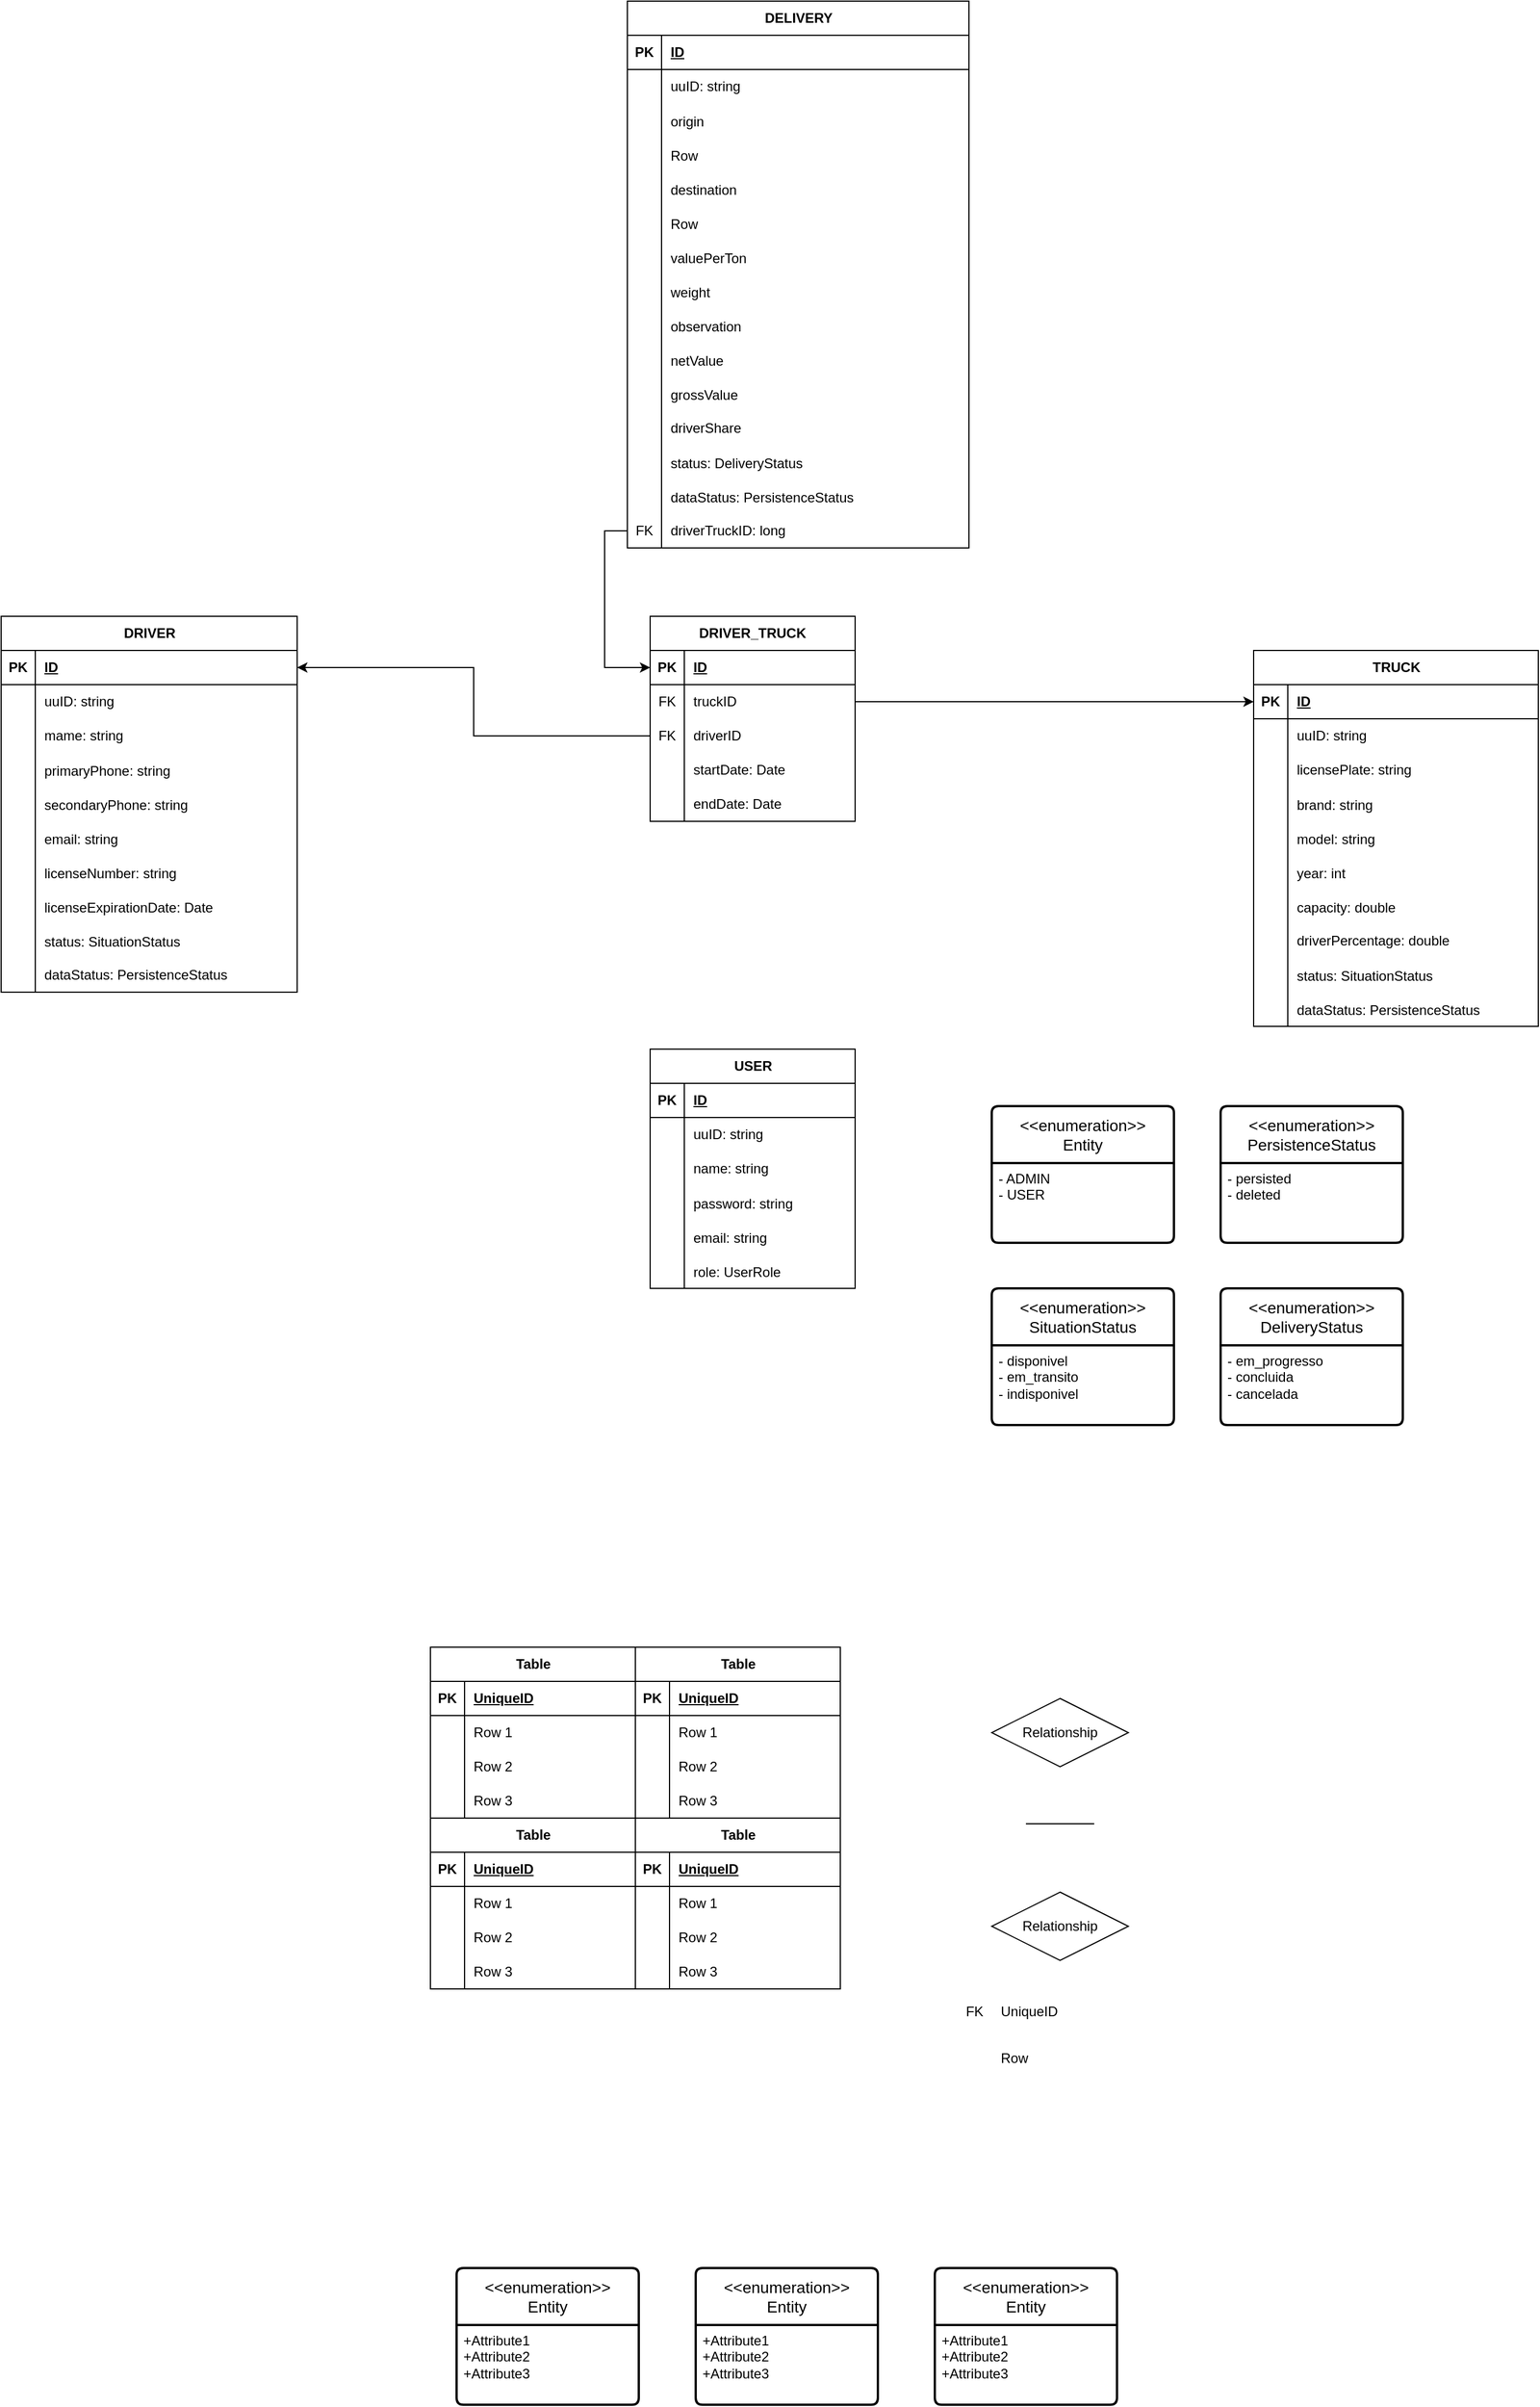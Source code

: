 <mxfile version="24.7.16">
  <diagram name="Página-1" id="pNqZ_SNLBmoqVt6MSf-a">
    <mxGraphModel dx="2802" dy="2589" grid="1" gridSize="10" guides="1" tooltips="1" connect="1" arrows="1" fold="1" page="1" pageScale="1" pageWidth="827" pageHeight="1169" math="0" shadow="0">
      <root>
        <mxCell id="0" />
        <mxCell id="1" parent="0" />
        <mxCell id="ezXLMtQOv2RWku8Z_4Wh-1" value="DRIVER_TRUCK" style="shape=table;startSize=30;container=1;collapsible=1;childLayout=tableLayout;fixedRows=1;rowLines=0;fontStyle=1;align=center;resizeLast=1;html=1;whiteSpace=wrap;" vertex="1" parent="1">
          <mxGeometry x="660" y="70" width="180" height="180" as="geometry" />
        </mxCell>
        <mxCell id="ezXLMtQOv2RWku8Z_4Wh-36" value="" style="shape=tableRow;horizontal=0;startSize=0;swimlaneHead=0;swimlaneBody=0;fillColor=none;collapsible=0;dropTarget=0;points=[[0,0.5],[1,0.5]];portConstraint=eastwest;top=0;left=0;right=0;bottom=1;" vertex="1" parent="ezXLMtQOv2RWku8Z_4Wh-1">
          <mxGeometry y="30" width="180" height="30" as="geometry" />
        </mxCell>
        <mxCell id="ezXLMtQOv2RWku8Z_4Wh-37" value="PK" style="shape=partialRectangle;connectable=0;fillColor=none;top=0;left=0;bottom=0;right=0;fontStyle=1;overflow=hidden;whiteSpace=wrap;html=1;" vertex="1" parent="ezXLMtQOv2RWku8Z_4Wh-36">
          <mxGeometry width="30" height="30" as="geometry">
            <mxRectangle width="30" height="30" as="alternateBounds" />
          </mxGeometry>
        </mxCell>
        <mxCell id="ezXLMtQOv2RWku8Z_4Wh-38" value="ID" style="shape=partialRectangle;connectable=0;fillColor=none;top=0;left=0;bottom=0;right=0;align=left;spacingLeft=6;fontStyle=5;overflow=hidden;whiteSpace=wrap;html=1;" vertex="1" parent="ezXLMtQOv2RWku8Z_4Wh-36">
          <mxGeometry x="30" width="150" height="30" as="geometry">
            <mxRectangle width="150" height="30" as="alternateBounds" />
          </mxGeometry>
        </mxCell>
        <mxCell id="ezXLMtQOv2RWku8Z_4Wh-386" value="" style="shape=tableRow;horizontal=0;startSize=0;swimlaneHead=0;swimlaneBody=0;fillColor=none;collapsible=0;dropTarget=0;points=[[0,0.5],[1,0.5]];portConstraint=eastwest;top=0;left=0;right=0;bottom=0;" vertex="1" parent="ezXLMtQOv2RWku8Z_4Wh-1">
          <mxGeometry y="60" width="180" height="30" as="geometry" />
        </mxCell>
        <mxCell id="ezXLMtQOv2RWku8Z_4Wh-387" value="FK" style="shape=partialRectangle;connectable=0;fillColor=none;top=0;left=0;bottom=0;right=0;fontStyle=0;overflow=hidden;whiteSpace=wrap;html=1;" vertex="1" parent="ezXLMtQOv2RWku8Z_4Wh-386">
          <mxGeometry width="30" height="30" as="geometry">
            <mxRectangle width="30" height="30" as="alternateBounds" />
          </mxGeometry>
        </mxCell>
        <mxCell id="ezXLMtQOv2RWku8Z_4Wh-388" value="truckID" style="shape=partialRectangle;connectable=0;fillColor=none;top=0;left=0;bottom=0;right=0;align=left;spacingLeft=6;fontStyle=0;overflow=hidden;whiteSpace=wrap;html=1;" vertex="1" parent="ezXLMtQOv2RWku8Z_4Wh-386">
          <mxGeometry x="30" width="150" height="30" as="geometry">
            <mxRectangle width="150" height="30" as="alternateBounds" />
          </mxGeometry>
        </mxCell>
        <mxCell id="ezXLMtQOv2RWku8Z_4Wh-382" value="" style="shape=tableRow;horizontal=0;startSize=0;swimlaneHead=0;swimlaneBody=0;fillColor=none;collapsible=0;dropTarget=0;points=[[0,0.5],[1,0.5]];portConstraint=eastwest;top=0;left=0;right=0;bottom=0;" vertex="1" parent="ezXLMtQOv2RWku8Z_4Wh-1">
          <mxGeometry y="90" width="180" height="30" as="geometry" />
        </mxCell>
        <mxCell id="ezXLMtQOv2RWku8Z_4Wh-383" value="FK" style="shape=partialRectangle;connectable=0;fillColor=none;top=0;left=0;bottom=0;right=0;fontStyle=0;overflow=hidden;whiteSpace=wrap;html=1;" vertex="1" parent="ezXLMtQOv2RWku8Z_4Wh-382">
          <mxGeometry width="30" height="30" as="geometry">
            <mxRectangle width="30" height="30" as="alternateBounds" />
          </mxGeometry>
        </mxCell>
        <mxCell id="ezXLMtQOv2RWku8Z_4Wh-384" value="driverID" style="shape=partialRectangle;connectable=0;fillColor=none;top=0;left=0;bottom=0;right=0;align=left;spacingLeft=6;fontStyle=0;overflow=hidden;whiteSpace=wrap;html=1;" vertex="1" parent="ezXLMtQOv2RWku8Z_4Wh-382">
          <mxGeometry x="30" width="150" height="30" as="geometry">
            <mxRectangle width="150" height="30" as="alternateBounds" />
          </mxGeometry>
        </mxCell>
        <mxCell id="ezXLMtQOv2RWku8Z_4Wh-8" value="" style="shape=tableRow;horizontal=0;startSize=0;swimlaneHead=0;swimlaneBody=0;fillColor=none;collapsible=0;dropTarget=0;points=[[0,0.5],[1,0.5]];portConstraint=eastwest;top=0;left=0;right=0;bottom=0;html=1;" vertex="1" parent="ezXLMtQOv2RWku8Z_4Wh-1">
          <mxGeometry y="120" width="180" height="30" as="geometry" />
        </mxCell>
        <mxCell id="ezXLMtQOv2RWku8Z_4Wh-9" value="" style="shape=partialRectangle;connectable=0;fillColor=none;top=0;left=0;bottom=0;right=0;editable=1;overflow=hidden;html=1;whiteSpace=wrap;" vertex="1" parent="ezXLMtQOv2RWku8Z_4Wh-8">
          <mxGeometry width="30" height="30" as="geometry">
            <mxRectangle width="30" height="30" as="alternateBounds" />
          </mxGeometry>
        </mxCell>
        <mxCell id="ezXLMtQOv2RWku8Z_4Wh-10" value="startDate: Date" style="shape=partialRectangle;connectable=0;fillColor=none;top=0;left=0;bottom=0;right=0;align=left;spacingLeft=6;overflow=hidden;html=1;whiteSpace=wrap;" vertex="1" parent="ezXLMtQOv2RWku8Z_4Wh-8">
          <mxGeometry x="30" width="150" height="30" as="geometry">
            <mxRectangle width="150" height="30" as="alternateBounds" />
          </mxGeometry>
        </mxCell>
        <mxCell id="ezXLMtQOv2RWku8Z_4Wh-11" value="" style="shape=tableRow;horizontal=0;startSize=0;swimlaneHead=0;swimlaneBody=0;fillColor=none;collapsible=0;dropTarget=0;points=[[0,0.5],[1,0.5]];portConstraint=eastwest;top=0;left=0;right=0;bottom=0;html=1;" vertex="1" parent="ezXLMtQOv2RWku8Z_4Wh-1">
          <mxGeometry y="150" width="180" height="30" as="geometry" />
        </mxCell>
        <mxCell id="ezXLMtQOv2RWku8Z_4Wh-12" value="" style="shape=partialRectangle;connectable=0;fillColor=none;top=0;left=0;bottom=0;right=0;editable=1;overflow=hidden;html=1;whiteSpace=wrap;" vertex="1" parent="ezXLMtQOv2RWku8Z_4Wh-11">
          <mxGeometry width="30" height="30" as="geometry">
            <mxRectangle width="30" height="30" as="alternateBounds" />
          </mxGeometry>
        </mxCell>
        <mxCell id="ezXLMtQOv2RWku8Z_4Wh-13" value="endDate: Date" style="shape=partialRectangle;connectable=0;fillColor=none;top=0;left=0;bottom=0;right=0;align=left;spacingLeft=6;overflow=hidden;html=1;whiteSpace=wrap;" vertex="1" parent="ezXLMtQOv2RWku8Z_4Wh-11">
          <mxGeometry x="30" width="150" height="30" as="geometry">
            <mxRectangle width="150" height="30" as="alternateBounds" />
          </mxGeometry>
        </mxCell>
        <mxCell id="ezXLMtQOv2RWku8Z_4Wh-14" value="DRIVER" style="shape=table;startSize=30;container=1;collapsible=1;childLayout=tableLayout;fixedRows=1;rowLines=0;fontStyle=1;align=center;resizeLast=1;html=1;" vertex="1" parent="1">
          <mxGeometry x="90" y="70" width="260" height="330" as="geometry" />
        </mxCell>
        <mxCell id="ezXLMtQOv2RWku8Z_4Wh-15" value="" style="shape=tableRow;horizontal=0;startSize=0;swimlaneHead=0;swimlaneBody=0;fillColor=none;collapsible=0;dropTarget=0;points=[[0,0.5],[1,0.5]];portConstraint=eastwest;top=0;left=0;right=0;bottom=1;" vertex="1" parent="ezXLMtQOv2RWku8Z_4Wh-14">
          <mxGeometry y="30" width="260" height="30" as="geometry" />
        </mxCell>
        <mxCell id="ezXLMtQOv2RWku8Z_4Wh-16" value="PK" style="shape=partialRectangle;connectable=0;fillColor=none;top=0;left=0;bottom=0;right=0;fontStyle=1;overflow=hidden;whiteSpace=wrap;html=1;" vertex="1" parent="ezXLMtQOv2RWku8Z_4Wh-15">
          <mxGeometry width="30" height="30" as="geometry">
            <mxRectangle width="30" height="30" as="alternateBounds" />
          </mxGeometry>
        </mxCell>
        <mxCell id="ezXLMtQOv2RWku8Z_4Wh-17" value="ID" style="shape=partialRectangle;connectable=0;fillColor=none;top=0;left=0;bottom=0;right=0;align=left;spacingLeft=6;fontStyle=5;overflow=hidden;whiteSpace=wrap;html=1;" vertex="1" parent="ezXLMtQOv2RWku8Z_4Wh-15">
          <mxGeometry x="30" width="230" height="30" as="geometry">
            <mxRectangle width="230" height="30" as="alternateBounds" />
          </mxGeometry>
        </mxCell>
        <mxCell id="ezXLMtQOv2RWku8Z_4Wh-18" value="" style="shape=tableRow;horizontal=0;startSize=0;swimlaneHead=0;swimlaneBody=0;fillColor=none;collapsible=0;dropTarget=0;points=[[0,0.5],[1,0.5]];portConstraint=eastwest;top=0;left=0;right=0;bottom=0;" vertex="1" parent="ezXLMtQOv2RWku8Z_4Wh-14">
          <mxGeometry y="60" width="260" height="30" as="geometry" />
        </mxCell>
        <mxCell id="ezXLMtQOv2RWku8Z_4Wh-19" value="" style="shape=partialRectangle;connectable=0;fillColor=none;top=0;left=0;bottom=0;right=0;editable=1;overflow=hidden;whiteSpace=wrap;html=1;" vertex="1" parent="ezXLMtQOv2RWku8Z_4Wh-18">
          <mxGeometry width="30" height="30" as="geometry">
            <mxRectangle width="30" height="30" as="alternateBounds" />
          </mxGeometry>
        </mxCell>
        <mxCell id="ezXLMtQOv2RWku8Z_4Wh-20" value="uuID:&amp;nbsp;&lt;span style=&quot;text-wrap: nowrap;&quot;&gt;string&lt;/span&gt;" style="shape=partialRectangle;connectable=0;fillColor=none;top=0;left=0;bottom=0;right=0;align=left;spacingLeft=6;overflow=hidden;whiteSpace=wrap;html=1;" vertex="1" parent="ezXLMtQOv2RWku8Z_4Wh-18">
          <mxGeometry x="30" width="230" height="30" as="geometry">
            <mxRectangle width="230" height="30" as="alternateBounds" />
          </mxGeometry>
        </mxCell>
        <mxCell id="ezXLMtQOv2RWku8Z_4Wh-21" value="" style="shape=tableRow;horizontal=0;startSize=0;swimlaneHead=0;swimlaneBody=0;fillColor=none;collapsible=0;dropTarget=0;points=[[0,0.5],[1,0.5]];portConstraint=eastwest;top=0;left=0;right=0;bottom=0;" vertex="1" parent="ezXLMtQOv2RWku8Z_4Wh-14">
          <mxGeometry y="90" width="260" height="30" as="geometry" />
        </mxCell>
        <mxCell id="ezXLMtQOv2RWku8Z_4Wh-22" value="" style="shape=partialRectangle;connectable=0;fillColor=none;top=0;left=0;bottom=0;right=0;editable=1;overflow=hidden;whiteSpace=wrap;html=1;" vertex="1" parent="ezXLMtQOv2RWku8Z_4Wh-21">
          <mxGeometry width="30" height="30" as="geometry">
            <mxRectangle width="30" height="30" as="alternateBounds" />
          </mxGeometry>
        </mxCell>
        <mxCell id="ezXLMtQOv2RWku8Z_4Wh-23" value="mame:&amp;nbsp;&lt;span style=&quot;text-wrap: nowrap;&quot;&gt;string&lt;/span&gt;" style="shape=partialRectangle;connectable=0;fillColor=none;top=0;left=0;bottom=0;right=0;align=left;spacingLeft=6;overflow=hidden;whiteSpace=wrap;html=1;" vertex="1" parent="ezXLMtQOv2RWku8Z_4Wh-21">
          <mxGeometry x="30" width="230" height="30" as="geometry">
            <mxRectangle width="230" height="30" as="alternateBounds" />
          </mxGeometry>
        </mxCell>
        <mxCell id="ezXLMtQOv2RWku8Z_4Wh-117" value="" style="shape=tableRow;horizontal=0;startSize=0;swimlaneHead=0;swimlaneBody=0;fillColor=none;collapsible=0;dropTarget=0;points=[[0,0.5],[1,0.5]];portConstraint=eastwest;top=0;left=0;right=0;bottom=0;" vertex="1" parent="ezXLMtQOv2RWku8Z_4Wh-14">
          <mxGeometry y="120" width="260" height="30" as="geometry" />
        </mxCell>
        <mxCell id="ezXLMtQOv2RWku8Z_4Wh-118" value="" style="shape=partialRectangle;connectable=0;fillColor=none;top=0;left=0;bottom=0;right=0;editable=1;overflow=hidden;" vertex="1" parent="ezXLMtQOv2RWku8Z_4Wh-117">
          <mxGeometry width="30" height="30" as="geometry">
            <mxRectangle width="30" height="30" as="alternateBounds" />
          </mxGeometry>
        </mxCell>
        <mxCell id="ezXLMtQOv2RWku8Z_4Wh-119" value="primaryPhone: string" style="shape=partialRectangle;connectable=0;fillColor=none;top=0;left=0;bottom=0;right=0;align=left;spacingLeft=6;overflow=hidden;" vertex="1" parent="ezXLMtQOv2RWku8Z_4Wh-117">
          <mxGeometry x="30" width="230" height="30" as="geometry">
            <mxRectangle width="230" height="30" as="alternateBounds" />
          </mxGeometry>
        </mxCell>
        <mxCell id="ezXLMtQOv2RWku8Z_4Wh-129" value="" style="shape=tableRow;horizontal=0;startSize=0;swimlaneHead=0;swimlaneBody=0;fillColor=none;collapsible=0;dropTarget=0;points=[[0,0.5],[1,0.5]];portConstraint=eastwest;top=0;left=0;right=0;bottom=0;" vertex="1" parent="ezXLMtQOv2RWku8Z_4Wh-14">
          <mxGeometry y="150" width="260" height="30" as="geometry" />
        </mxCell>
        <mxCell id="ezXLMtQOv2RWku8Z_4Wh-130" value="" style="shape=partialRectangle;connectable=0;fillColor=none;top=0;left=0;bottom=0;right=0;editable=1;overflow=hidden;" vertex="1" parent="ezXLMtQOv2RWku8Z_4Wh-129">
          <mxGeometry width="30" height="30" as="geometry">
            <mxRectangle width="30" height="30" as="alternateBounds" />
          </mxGeometry>
        </mxCell>
        <mxCell id="ezXLMtQOv2RWku8Z_4Wh-131" value="secondaryPhone: string" style="shape=partialRectangle;connectable=0;fillColor=none;top=0;left=0;bottom=0;right=0;align=left;spacingLeft=6;overflow=hidden;" vertex="1" parent="ezXLMtQOv2RWku8Z_4Wh-129">
          <mxGeometry x="30" width="230" height="30" as="geometry">
            <mxRectangle width="230" height="30" as="alternateBounds" />
          </mxGeometry>
        </mxCell>
        <mxCell id="ezXLMtQOv2RWku8Z_4Wh-125" value="" style="shape=tableRow;horizontal=0;startSize=0;swimlaneHead=0;swimlaneBody=0;fillColor=none;collapsible=0;dropTarget=0;points=[[0,0.5],[1,0.5]];portConstraint=eastwest;top=0;left=0;right=0;bottom=0;" vertex="1" parent="ezXLMtQOv2RWku8Z_4Wh-14">
          <mxGeometry y="180" width="260" height="30" as="geometry" />
        </mxCell>
        <mxCell id="ezXLMtQOv2RWku8Z_4Wh-126" value="" style="shape=partialRectangle;connectable=0;fillColor=none;top=0;left=0;bottom=0;right=0;editable=1;overflow=hidden;" vertex="1" parent="ezXLMtQOv2RWku8Z_4Wh-125">
          <mxGeometry width="30" height="30" as="geometry">
            <mxRectangle width="30" height="30" as="alternateBounds" />
          </mxGeometry>
        </mxCell>
        <mxCell id="ezXLMtQOv2RWku8Z_4Wh-127" value="email: string" style="shape=partialRectangle;connectable=0;fillColor=none;top=0;left=0;bottom=0;right=0;align=left;spacingLeft=6;overflow=hidden;" vertex="1" parent="ezXLMtQOv2RWku8Z_4Wh-125">
          <mxGeometry x="30" width="230" height="30" as="geometry">
            <mxRectangle width="230" height="30" as="alternateBounds" />
          </mxGeometry>
        </mxCell>
        <mxCell id="ezXLMtQOv2RWku8Z_4Wh-121" value="" style="shape=tableRow;horizontal=0;startSize=0;swimlaneHead=0;swimlaneBody=0;fillColor=none;collapsible=0;dropTarget=0;points=[[0,0.5],[1,0.5]];portConstraint=eastwest;top=0;left=0;right=0;bottom=0;" vertex="1" parent="ezXLMtQOv2RWku8Z_4Wh-14">
          <mxGeometry y="210" width="260" height="30" as="geometry" />
        </mxCell>
        <mxCell id="ezXLMtQOv2RWku8Z_4Wh-122" value="" style="shape=partialRectangle;connectable=0;fillColor=none;top=0;left=0;bottom=0;right=0;editable=1;overflow=hidden;" vertex="1" parent="ezXLMtQOv2RWku8Z_4Wh-121">
          <mxGeometry width="30" height="30" as="geometry">
            <mxRectangle width="30" height="30" as="alternateBounds" />
          </mxGeometry>
        </mxCell>
        <mxCell id="ezXLMtQOv2RWku8Z_4Wh-123" value="licenseNumber: string" style="shape=partialRectangle;connectable=0;fillColor=none;top=0;left=0;bottom=0;right=0;align=left;spacingLeft=6;overflow=hidden;" vertex="1" parent="ezXLMtQOv2RWku8Z_4Wh-121">
          <mxGeometry x="30" width="230" height="30" as="geometry">
            <mxRectangle width="230" height="30" as="alternateBounds" />
          </mxGeometry>
        </mxCell>
        <mxCell id="ezXLMtQOv2RWku8Z_4Wh-141" value="" style="shape=tableRow;horizontal=0;startSize=0;swimlaneHead=0;swimlaneBody=0;fillColor=none;collapsible=0;dropTarget=0;points=[[0,0.5],[1,0.5]];portConstraint=eastwest;top=0;left=0;right=0;bottom=0;" vertex="1" parent="ezXLMtQOv2RWku8Z_4Wh-14">
          <mxGeometry y="240" width="260" height="30" as="geometry" />
        </mxCell>
        <mxCell id="ezXLMtQOv2RWku8Z_4Wh-142" value="" style="shape=partialRectangle;connectable=0;fillColor=none;top=0;left=0;bottom=0;right=0;editable=1;overflow=hidden;" vertex="1" parent="ezXLMtQOv2RWku8Z_4Wh-141">
          <mxGeometry width="30" height="30" as="geometry">
            <mxRectangle width="30" height="30" as="alternateBounds" />
          </mxGeometry>
        </mxCell>
        <mxCell id="ezXLMtQOv2RWku8Z_4Wh-143" value="licenseExpirationDate: Date" style="shape=partialRectangle;connectable=0;fillColor=none;top=0;left=0;bottom=0;right=0;align=left;spacingLeft=6;overflow=hidden;" vertex="1" parent="ezXLMtQOv2RWku8Z_4Wh-141">
          <mxGeometry x="30" width="230" height="30" as="geometry">
            <mxRectangle width="230" height="30" as="alternateBounds" />
          </mxGeometry>
        </mxCell>
        <mxCell id="ezXLMtQOv2RWku8Z_4Wh-327" value="" style="shape=tableRow;horizontal=0;startSize=0;swimlaneHead=0;swimlaneBody=0;fillColor=none;collapsible=0;dropTarget=0;points=[[0,0.5],[1,0.5]];portConstraint=eastwest;top=0;left=0;right=0;bottom=0;" vertex="1" parent="ezXLMtQOv2RWku8Z_4Wh-14">
          <mxGeometry y="270" width="260" height="30" as="geometry" />
        </mxCell>
        <mxCell id="ezXLMtQOv2RWku8Z_4Wh-328" value="" style="shape=partialRectangle;connectable=0;fillColor=none;top=0;left=0;bottom=0;right=0;editable=1;overflow=hidden;" vertex="1" parent="ezXLMtQOv2RWku8Z_4Wh-327">
          <mxGeometry width="30" height="30" as="geometry">
            <mxRectangle width="30" height="30" as="alternateBounds" />
          </mxGeometry>
        </mxCell>
        <mxCell id="ezXLMtQOv2RWku8Z_4Wh-329" value="status: SituationStatus" style="shape=partialRectangle;connectable=0;fillColor=none;top=0;left=0;bottom=0;right=0;align=left;spacingLeft=6;overflow=hidden;" vertex="1" parent="ezXLMtQOv2RWku8Z_4Wh-327">
          <mxGeometry x="30" width="230" height="30" as="geometry">
            <mxRectangle width="230" height="30" as="alternateBounds" />
          </mxGeometry>
        </mxCell>
        <mxCell id="ezXLMtQOv2RWku8Z_4Wh-24" value="" style="shape=tableRow;horizontal=0;startSize=0;swimlaneHead=0;swimlaneBody=0;fillColor=none;collapsible=0;dropTarget=0;points=[[0,0.5],[1,0.5]];portConstraint=eastwest;top=0;left=0;right=0;bottom=0;" vertex="1" parent="ezXLMtQOv2RWku8Z_4Wh-14">
          <mxGeometry y="300" width="260" height="30" as="geometry" />
        </mxCell>
        <mxCell id="ezXLMtQOv2RWku8Z_4Wh-25" value="" style="shape=partialRectangle;connectable=0;fillColor=none;top=0;left=0;bottom=0;right=0;editable=1;overflow=hidden;whiteSpace=wrap;html=1;" vertex="1" parent="ezXLMtQOv2RWku8Z_4Wh-24">
          <mxGeometry width="30" height="30" as="geometry">
            <mxRectangle width="30" height="30" as="alternateBounds" />
          </mxGeometry>
        </mxCell>
        <mxCell id="ezXLMtQOv2RWku8Z_4Wh-26" value="dataStatus: PersistenceStatus" style="shape=partialRectangle;connectable=0;fillColor=none;top=0;left=0;bottom=0;right=0;align=left;spacingLeft=6;overflow=hidden;whiteSpace=wrap;html=1;" vertex="1" parent="ezXLMtQOv2RWku8Z_4Wh-24">
          <mxGeometry x="30" width="230" height="30" as="geometry">
            <mxRectangle width="230" height="30" as="alternateBounds" />
          </mxGeometry>
        </mxCell>
        <mxCell id="ezXLMtQOv2RWku8Z_4Wh-31" value="" style="shape=table;startSize=0;container=1;collapsible=1;childLayout=tableLayout;fixedRows=1;rowLines=0;fontStyle=0;align=center;resizeLast=1;strokeColor=none;fillColor=none;collapsible=0;" vertex="1" parent="1">
          <mxGeometry x="930" y="1280" width="180" height="30" as="geometry" />
        </mxCell>
        <mxCell id="ezXLMtQOv2RWku8Z_4Wh-32" value="" style="shape=tableRow;horizontal=0;startSize=0;swimlaneHead=0;swimlaneBody=0;fillColor=none;collapsible=0;dropTarget=0;points=[[0,0.5],[1,0.5]];portConstraint=eastwest;top=0;left=0;right=0;bottom=0;" vertex="1" parent="ezXLMtQOv2RWku8Z_4Wh-31">
          <mxGeometry width="180" height="30" as="geometry" />
        </mxCell>
        <mxCell id="ezXLMtQOv2RWku8Z_4Wh-33" value="FK" style="shape=partialRectangle;connectable=0;fillColor=none;top=0;left=0;bottom=0;right=0;fontStyle=0;overflow=hidden;whiteSpace=wrap;html=1;" vertex="1" parent="ezXLMtQOv2RWku8Z_4Wh-32">
          <mxGeometry width="30" height="30" as="geometry">
            <mxRectangle width="30" height="30" as="alternateBounds" />
          </mxGeometry>
        </mxCell>
        <mxCell id="ezXLMtQOv2RWku8Z_4Wh-34" value="UniqueID" style="shape=partialRectangle;connectable=0;fillColor=none;top=0;left=0;bottom=0;right=0;align=left;spacingLeft=6;fontStyle=0;overflow=hidden;whiteSpace=wrap;html=1;" vertex="1" parent="ezXLMtQOv2RWku8Z_4Wh-32">
          <mxGeometry x="30" width="150" height="30" as="geometry">
            <mxRectangle width="150" height="30" as="alternateBounds" />
          </mxGeometry>
        </mxCell>
        <mxCell id="ezXLMtQOv2RWku8Z_4Wh-39" value="" style="line;strokeWidth=1;rotatable=0;dashed=0;labelPosition=right;align=left;verticalAlign=middle;spacingTop=0;spacingLeft=6;points=[];portConstraint=eastwest;" vertex="1" parent="1">
          <mxGeometry x="990" y="1125" width="60" height="10" as="geometry" />
        </mxCell>
        <mxCell id="ezXLMtQOv2RWku8Z_4Wh-40" value="Relationship" style="shape=rhombus;perimeter=rhombusPerimeter;whiteSpace=wrap;html=1;align=center;" vertex="1" parent="1">
          <mxGeometry x="960" y="1190" width="120" height="60" as="geometry" />
        </mxCell>
        <mxCell id="ezXLMtQOv2RWku8Z_4Wh-41" value="Table" style="shape=table;startSize=30;container=1;collapsible=1;childLayout=tableLayout;fixedRows=1;rowLines=0;fontStyle=1;align=center;resizeLast=1;html=1;" vertex="1" parent="1">
          <mxGeometry x="467" y="975" width="180" height="150" as="geometry" />
        </mxCell>
        <mxCell id="ezXLMtQOv2RWku8Z_4Wh-42" value="" style="shape=tableRow;horizontal=0;startSize=0;swimlaneHead=0;swimlaneBody=0;fillColor=none;collapsible=0;dropTarget=0;points=[[0,0.5],[1,0.5]];portConstraint=eastwest;top=0;left=0;right=0;bottom=1;" vertex="1" parent="ezXLMtQOv2RWku8Z_4Wh-41">
          <mxGeometry y="30" width="180" height="30" as="geometry" />
        </mxCell>
        <mxCell id="ezXLMtQOv2RWku8Z_4Wh-43" value="PK" style="shape=partialRectangle;connectable=0;fillColor=none;top=0;left=0;bottom=0;right=0;fontStyle=1;overflow=hidden;whiteSpace=wrap;html=1;" vertex="1" parent="ezXLMtQOv2RWku8Z_4Wh-42">
          <mxGeometry width="30" height="30" as="geometry">
            <mxRectangle width="30" height="30" as="alternateBounds" />
          </mxGeometry>
        </mxCell>
        <mxCell id="ezXLMtQOv2RWku8Z_4Wh-44" value="UniqueID" style="shape=partialRectangle;connectable=0;fillColor=none;top=0;left=0;bottom=0;right=0;align=left;spacingLeft=6;fontStyle=5;overflow=hidden;whiteSpace=wrap;html=1;" vertex="1" parent="ezXLMtQOv2RWku8Z_4Wh-42">
          <mxGeometry x="30" width="150" height="30" as="geometry">
            <mxRectangle width="150" height="30" as="alternateBounds" />
          </mxGeometry>
        </mxCell>
        <mxCell id="ezXLMtQOv2RWku8Z_4Wh-45" value="" style="shape=tableRow;horizontal=0;startSize=0;swimlaneHead=0;swimlaneBody=0;fillColor=none;collapsible=0;dropTarget=0;points=[[0,0.5],[1,0.5]];portConstraint=eastwest;top=0;left=0;right=0;bottom=0;" vertex="1" parent="ezXLMtQOv2RWku8Z_4Wh-41">
          <mxGeometry y="60" width="180" height="30" as="geometry" />
        </mxCell>
        <mxCell id="ezXLMtQOv2RWku8Z_4Wh-46" value="" style="shape=partialRectangle;connectable=0;fillColor=none;top=0;left=0;bottom=0;right=0;editable=1;overflow=hidden;whiteSpace=wrap;html=1;" vertex="1" parent="ezXLMtQOv2RWku8Z_4Wh-45">
          <mxGeometry width="30" height="30" as="geometry">
            <mxRectangle width="30" height="30" as="alternateBounds" />
          </mxGeometry>
        </mxCell>
        <mxCell id="ezXLMtQOv2RWku8Z_4Wh-47" value="Row 1" style="shape=partialRectangle;connectable=0;fillColor=none;top=0;left=0;bottom=0;right=0;align=left;spacingLeft=6;overflow=hidden;whiteSpace=wrap;html=1;" vertex="1" parent="ezXLMtQOv2RWku8Z_4Wh-45">
          <mxGeometry x="30" width="150" height="30" as="geometry">
            <mxRectangle width="150" height="30" as="alternateBounds" />
          </mxGeometry>
        </mxCell>
        <mxCell id="ezXLMtQOv2RWku8Z_4Wh-48" value="" style="shape=tableRow;horizontal=0;startSize=0;swimlaneHead=0;swimlaneBody=0;fillColor=none;collapsible=0;dropTarget=0;points=[[0,0.5],[1,0.5]];portConstraint=eastwest;top=0;left=0;right=0;bottom=0;" vertex="1" parent="ezXLMtQOv2RWku8Z_4Wh-41">
          <mxGeometry y="90" width="180" height="30" as="geometry" />
        </mxCell>
        <mxCell id="ezXLMtQOv2RWku8Z_4Wh-49" value="" style="shape=partialRectangle;connectable=0;fillColor=none;top=0;left=0;bottom=0;right=0;editable=1;overflow=hidden;whiteSpace=wrap;html=1;" vertex="1" parent="ezXLMtQOv2RWku8Z_4Wh-48">
          <mxGeometry width="30" height="30" as="geometry">
            <mxRectangle width="30" height="30" as="alternateBounds" />
          </mxGeometry>
        </mxCell>
        <mxCell id="ezXLMtQOv2RWku8Z_4Wh-50" value="Row 2" style="shape=partialRectangle;connectable=0;fillColor=none;top=0;left=0;bottom=0;right=0;align=left;spacingLeft=6;overflow=hidden;whiteSpace=wrap;html=1;" vertex="1" parent="ezXLMtQOv2RWku8Z_4Wh-48">
          <mxGeometry x="30" width="150" height="30" as="geometry">
            <mxRectangle width="150" height="30" as="alternateBounds" />
          </mxGeometry>
        </mxCell>
        <mxCell id="ezXLMtQOv2RWku8Z_4Wh-51" value="" style="shape=tableRow;horizontal=0;startSize=0;swimlaneHead=0;swimlaneBody=0;fillColor=none;collapsible=0;dropTarget=0;points=[[0,0.5],[1,0.5]];portConstraint=eastwest;top=0;left=0;right=0;bottom=0;" vertex="1" parent="ezXLMtQOv2RWku8Z_4Wh-41">
          <mxGeometry y="120" width="180" height="30" as="geometry" />
        </mxCell>
        <mxCell id="ezXLMtQOv2RWku8Z_4Wh-52" value="" style="shape=partialRectangle;connectable=0;fillColor=none;top=0;left=0;bottom=0;right=0;editable=1;overflow=hidden;whiteSpace=wrap;html=1;" vertex="1" parent="ezXLMtQOv2RWku8Z_4Wh-51">
          <mxGeometry width="30" height="30" as="geometry">
            <mxRectangle width="30" height="30" as="alternateBounds" />
          </mxGeometry>
        </mxCell>
        <mxCell id="ezXLMtQOv2RWku8Z_4Wh-53" value="Row 3" style="shape=partialRectangle;connectable=0;fillColor=none;top=0;left=0;bottom=0;right=0;align=left;spacingLeft=6;overflow=hidden;whiteSpace=wrap;html=1;" vertex="1" parent="ezXLMtQOv2RWku8Z_4Wh-51">
          <mxGeometry x="30" width="150" height="30" as="geometry">
            <mxRectangle width="150" height="30" as="alternateBounds" />
          </mxGeometry>
        </mxCell>
        <mxCell id="ezXLMtQOv2RWku8Z_4Wh-54" value="TRUCK" style="shape=table;startSize=30;container=1;collapsible=1;childLayout=tableLayout;fixedRows=1;rowLines=0;fontStyle=1;align=center;resizeLast=1;html=1;" vertex="1" parent="1">
          <mxGeometry x="1190" y="100" width="250" height="330" as="geometry" />
        </mxCell>
        <mxCell id="ezXLMtQOv2RWku8Z_4Wh-55" value="" style="shape=tableRow;horizontal=0;startSize=0;swimlaneHead=0;swimlaneBody=0;fillColor=none;collapsible=0;dropTarget=0;points=[[0,0.5],[1,0.5]];portConstraint=eastwest;top=0;left=0;right=0;bottom=1;" vertex="1" parent="ezXLMtQOv2RWku8Z_4Wh-54">
          <mxGeometry y="30" width="250" height="30" as="geometry" />
        </mxCell>
        <mxCell id="ezXLMtQOv2RWku8Z_4Wh-56" value="PK" style="shape=partialRectangle;connectable=0;fillColor=none;top=0;left=0;bottom=0;right=0;fontStyle=1;overflow=hidden;whiteSpace=wrap;html=1;" vertex="1" parent="ezXLMtQOv2RWku8Z_4Wh-55">
          <mxGeometry width="30" height="30" as="geometry">
            <mxRectangle width="30" height="30" as="alternateBounds" />
          </mxGeometry>
        </mxCell>
        <mxCell id="ezXLMtQOv2RWku8Z_4Wh-57" value="ID" style="shape=partialRectangle;connectable=0;fillColor=none;top=0;left=0;bottom=0;right=0;align=left;spacingLeft=6;fontStyle=5;overflow=hidden;whiteSpace=wrap;html=1;" vertex="1" parent="ezXLMtQOv2RWku8Z_4Wh-55">
          <mxGeometry x="30" width="220" height="30" as="geometry">
            <mxRectangle width="220" height="30" as="alternateBounds" />
          </mxGeometry>
        </mxCell>
        <mxCell id="ezXLMtQOv2RWku8Z_4Wh-58" value="" style="shape=tableRow;horizontal=0;startSize=0;swimlaneHead=0;swimlaneBody=0;fillColor=none;collapsible=0;dropTarget=0;points=[[0,0.5],[1,0.5]];portConstraint=eastwest;top=0;left=0;right=0;bottom=0;" vertex="1" parent="ezXLMtQOv2RWku8Z_4Wh-54">
          <mxGeometry y="60" width="250" height="30" as="geometry" />
        </mxCell>
        <mxCell id="ezXLMtQOv2RWku8Z_4Wh-59" value="" style="shape=partialRectangle;connectable=0;fillColor=none;top=0;left=0;bottom=0;right=0;editable=1;overflow=hidden;whiteSpace=wrap;html=1;" vertex="1" parent="ezXLMtQOv2RWku8Z_4Wh-58">
          <mxGeometry width="30" height="30" as="geometry">
            <mxRectangle width="30" height="30" as="alternateBounds" />
          </mxGeometry>
        </mxCell>
        <mxCell id="ezXLMtQOv2RWku8Z_4Wh-60" value="uuID: string" style="shape=partialRectangle;connectable=0;fillColor=none;top=0;left=0;bottom=0;right=0;align=left;spacingLeft=6;overflow=hidden;whiteSpace=wrap;html=1;" vertex="1" parent="ezXLMtQOv2RWku8Z_4Wh-58">
          <mxGeometry x="30" width="220" height="30" as="geometry">
            <mxRectangle width="220" height="30" as="alternateBounds" />
          </mxGeometry>
        </mxCell>
        <mxCell id="ezXLMtQOv2RWku8Z_4Wh-61" value="" style="shape=tableRow;horizontal=0;startSize=0;swimlaneHead=0;swimlaneBody=0;fillColor=none;collapsible=0;dropTarget=0;points=[[0,0.5],[1,0.5]];portConstraint=eastwest;top=0;left=0;right=0;bottom=0;" vertex="1" parent="ezXLMtQOv2RWku8Z_4Wh-54">
          <mxGeometry y="90" width="250" height="30" as="geometry" />
        </mxCell>
        <mxCell id="ezXLMtQOv2RWku8Z_4Wh-62" value="" style="shape=partialRectangle;connectable=0;fillColor=none;top=0;left=0;bottom=0;right=0;editable=1;overflow=hidden;whiteSpace=wrap;html=1;" vertex="1" parent="ezXLMtQOv2RWku8Z_4Wh-61">
          <mxGeometry width="30" height="30" as="geometry">
            <mxRectangle width="30" height="30" as="alternateBounds" />
          </mxGeometry>
        </mxCell>
        <mxCell id="ezXLMtQOv2RWku8Z_4Wh-63" value="licensePlate: string" style="shape=partialRectangle;connectable=0;fillColor=none;top=0;left=0;bottom=0;right=0;align=left;spacingLeft=6;overflow=hidden;whiteSpace=wrap;html=1;" vertex="1" parent="ezXLMtQOv2RWku8Z_4Wh-61">
          <mxGeometry x="30" width="220" height="30" as="geometry">
            <mxRectangle width="220" height="30" as="alternateBounds" />
          </mxGeometry>
        </mxCell>
        <mxCell id="ezXLMtQOv2RWku8Z_4Wh-145" value="" style="shape=tableRow;horizontal=0;startSize=0;swimlaneHead=0;swimlaneBody=0;fillColor=none;collapsible=0;dropTarget=0;points=[[0,0.5],[1,0.5]];portConstraint=eastwest;top=0;left=0;right=0;bottom=0;" vertex="1" parent="ezXLMtQOv2RWku8Z_4Wh-54">
          <mxGeometry y="120" width="250" height="30" as="geometry" />
        </mxCell>
        <mxCell id="ezXLMtQOv2RWku8Z_4Wh-146" value="" style="shape=partialRectangle;connectable=0;fillColor=none;top=0;left=0;bottom=0;right=0;editable=1;overflow=hidden;" vertex="1" parent="ezXLMtQOv2RWku8Z_4Wh-145">
          <mxGeometry width="30" height="30" as="geometry">
            <mxRectangle width="30" height="30" as="alternateBounds" />
          </mxGeometry>
        </mxCell>
        <mxCell id="ezXLMtQOv2RWku8Z_4Wh-147" value="brand: string" style="shape=partialRectangle;connectable=0;fillColor=none;top=0;left=0;bottom=0;right=0;align=left;spacingLeft=6;overflow=hidden;" vertex="1" parent="ezXLMtQOv2RWku8Z_4Wh-145">
          <mxGeometry x="30" width="220" height="30" as="geometry">
            <mxRectangle width="220" height="30" as="alternateBounds" />
          </mxGeometry>
        </mxCell>
        <mxCell id="ezXLMtQOv2RWku8Z_4Wh-133" value="" style="shape=tableRow;horizontal=0;startSize=0;swimlaneHead=0;swimlaneBody=0;fillColor=none;collapsible=0;dropTarget=0;points=[[0,0.5],[1,0.5]];portConstraint=eastwest;top=0;left=0;right=0;bottom=0;" vertex="1" parent="ezXLMtQOv2RWku8Z_4Wh-54">
          <mxGeometry y="150" width="250" height="30" as="geometry" />
        </mxCell>
        <mxCell id="ezXLMtQOv2RWku8Z_4Wh-134" value="" style="shape=partialRectangle;connectable=0;fillColor=none;top=0;left=0;bottom=0;right=0;editable=1;overflow=hidden;" vertex="1" parent="ezXLMtQOv2RWku8Z_4Wh-133">
          <mxGeometry width="30" height="30" as="geometry">
            <mxRectangle width="30" height="30" as="alternateBounds" />
          </mxGeometry>
        </mxCell>
        <mxCell id="ezXLMtQOv2RWku8Z_4Wh-135" value="model: string" style="shape=partialRectangle;connectable=0;fillColor=none;top=0;left=0;bottom=0;right=0;align=left;spacingLeft=6;overflow=hidden;" vertex="1" parent="ezXLMtQOv2RWku8Z_4Wh-133">
          <mxGeometry x="30" width="220" height="30" as="geometry">
            <mxRectangle width="220" height="30" as="alternateBounds" />
          </mxGeometry>
        </mxCell>
        <mxCell id="ezXLMtQOv2RWku8Z_4Wh-264" value="" style="shape=tableRow;horizontal=0;startSize=0;swimlaneHead=0;swimlaneBody=0;fillColor=none;collapsible=0;dropTarget=0;points=[[0,0.5],[1,0.5]];portConstraint=eastwest;top=0;left=0;right=0;bottom=0;" vertex="1" parent="ezXLMtQOv2RWku8Z_4Wh-54">
          <mxGeometry y="180" width="250" height="30" as="geometry" />
        </mxCell>
        <mxCell id="ezXLMtQOv2RWku8Z_4Wh-265" value="" style="shape=partialRectangle;connectable=0;fillColor=none;top=0;left=0;bottom=0;right=0;editable=1;overflow=hidden;" vertex="1" parent="ezXLMtQOv2RWku8Z_4Wh-264">
          <mxGeometry width="30" height="30" as="geometry">
            <mxRectangle width="30" height="30" as="alternateBounds" />
          </mxGeometry>
        </mxCell>
        <mxCell id="ezXLMtQOv2RWku8Z_4Wh-266" value="year: int" style="shape=partialRectangle;connectable=0;fillColor=none;top=0;left=0;bottom=0;right=0;align=left;spacingLeft=6;overflow=hidden;" vertex="1" parent="ezXLMtQOv2RWku8Z_4Wh-264">
          <mxGeometry x="30" width="220" height="30" as="geometry">
            <mxRectangle width="220" height="30" as="alternateBounds" />
          </mxGeometry>
        </mxCell>
        <mxCell id="ezXLMtQOv2RWku8Z_4Wh-260" value="" style="shape=tableRow;horizontal=0;startSize=0;swimlaneHead=0;swimlaneBody=0;fillColor=none;collapsible=0;dropTarget=0;points=[[0,0.5],[1,0.5]];portConstraint=eastwest;top=0;left=0;right=0;bottom=0;" vertex="1" parent="ezXLMtQOv2RWku8Z_4Wh-54">
          <mxGeometry y="210" width="250" height="30" as="geometry" />
        </mxCell>
        <mxCell id="ezXLMtQOv2RWku8Z_4Wh-261" value="" style="shape=partialRectangle;connectable=0;fillColor=none;top=0;left=0;bottom=0;right=0;editable=1;overflow=hidden;" vertex="1" parent="ezXLMtQOv2RWku8Z_4Wh-260">
          <mxGeometry width="30" height="30" as="geometry">
            <mxRectangle width="30" height="30" as="alternateBounds" />
          </mxGeometry>
        </mxCell>
        <mxCell id="ezXLMtQOv2RWku8Z_4Wh-262" value="capacity: double" style="shape=partialRectangle;connectable=0;fillColor=none;top=0;left=0;bottom=0;right=0;align=left;spacingLeft=6;overflow=hidden;" vertex="1" parent="ezXLMtQOv2RWku8Z_4Wh-260">
          <mxGeometry x="30" width="220" height="30" as="geometry">
            <mxRectangle width="220" height="30" as="alternateBounds" />
          </mxGeometry>
        </mxCell>
        <mxCell id="ezXLMtQOv2RWku8Z_4Wh-64" value="" style="shape=tableRow;horizontal=0;startSize=0;swimlaneHead=0;swimlaneBody=0;fillColor=none;collapsible=0;dropTarget=0;points=[[0,0.5],[1,0.5]];portConstraint=eastwest;top=0;left=0;right=0;bottom=0;" vertex="1" parent="ezXLMtQOv2RWku8Z_4Wh-54">
          <mxGeometry y="240" width="250" height="30" as="geometry" />
        </mxCell>
        <mxCell id="ezXLMtQOv2RWku8Z_4Wh-65" value="" style="shape=partialRectangle;connectable=0;fillColor=none;top=0;left=0;bottom=0;right=0;editable=1;overflow=hidden;whiteSpace=wrap;html=1;" vertex="1" parent="ezXLMtQOv2RWku8Z_4Wh-64">
          <mxGeometry width="30" height="30" as="geometry">
            <mxRectangle width="30" height="30" as="alternateBounds" />
          </mxGeometry>
        </mxCell>
        <mxCell id="ezXLMtQOv2RWku8Z_4Wh-66" value="driverPercentage: double" style="shape=partialRectangle;connectable=0;fillColor=none;top=0;left=0;bottom=0;right=0;align=left;spacingLeft=6;overflow=hidden;whiteSpace=wrap;html=1;" vertex="1" parent="ezXLMtQOv2RWku8Z_4Wh-64">
          <mxGeometry x="30" width="220" height="30" as="geometry">
            <mxRectangle width="220" height="30" as="alternateBounds" />
          </mxGeometry>
        </mxCell>
        <mxCell id="ezXLMtQOv2RWku8Z_4Wh-332" value="" style="shape=tableRow;horizontal=0;startSize=0;swimlaneHead=0;swimlaneBody=0;fillColor=none;collapsible=0;dropTarget=0;points=[[0,0.5],[1,0.5]];portConstraint=eastwest;top=0;left=0;right=0;bottom=0;" vertex="1" parent="ezXLMtQOv2RWku8Z_4Wh-54">
          <mxGeometry y="270" width="250" height="30" as="geometry" />
        </mxCell>
        <mxCell id="ezXLMtQOv2RWku8Z_4Wh-333" value="" style="shape=partialRectangle;connectable=0;fillColor=none;top=0;left=0;bottom=0;right=0;editable=1;overflow=hidden;" vertex="1" parent="ezXLMtQOv2RWku8Z_4Wh-332">
          <mxGeometry width="30" height="30" as="geometry">
            <mxRectangle width="30" height="30" as="alternateBounds" />
          </mxGeometry>
        </mxCell>
        <mxCell id="ezXLMtQOv2RWku8Z_4Wh-334" value="status: SituationStatus" style="shape=partialRectangle;connectable=0;fillColor=none;top=0;left=0;bottom=0;right=0;align=left;spacingLeft=6;overflow=hidden;" vertex="1" parent="ezXLMtQOv2RWku8Z_4Wh-332">
          <mxGeometry x="30" width="220" height="30" as="geometry">
            <mxRectangle width="220" height="30" as="alternateBounds" />
          </mxGeometry>
        </mxCell>
        <mxCell id="ezXLMtQOv2RWku8Z_4Wh-268" value="" style="shape=tableRow;horizontal=0;startSize=0;swimlaneHead=0;swimlaneBody=0;fillColor=none;collapsible=0;dropTarget=0;points=[[0,0.5],[1,0.5]];portConstraint=eastwest;top=0;left=0;right=0;bottom=0;" vertex="1" parent="ezXLMtQOv2RWku8Z_4Wh-54">
          <mxGeometry y="300" width="250" height="30" as="geometry" />
        </mxCell>
        <mxCell id="ezXLMtQOv2RWku8Z_4Wh-269" value="" style="shape=partialRectangle;connectable=0;fillColor=none;top=0;left=0;bottom=0;right=0;editable=1;overflow=hidden;" vertex="1" parent="ezXLMtQOv2RWku8Z_4Wh-268">
          <mxGeometry width="30" height="30" as="geometry">
            <mxRectangle width="30" height="30" as="alternateBounds" />
          </mxGeometry>
        </mxCell>
        <mxCell id="ezXLMtQOv2RWku8Z_4Wh-270" value="dataStatus: PersistenceStatus" style="shape=partialRectangle;connectable=0;fillColor=none;top=0;left=0;bottom=0;right=0;align=left;spacingLeft=6;overflow=hidden;" vertex="1" parent="ezXLMtQOv2RWku8Z_4Wh-268">
          <mxGeometry x="30" width="220" height="30" as="geometry">
            <mxRectangle width="220" height="30" as="alternateBounds" />
          </mxGeometry>
        </mxCell>
        <mxCell id="ezXLMtQOv2RWku8Z_4Wh-68" value="Table" style="shape=table;startSize=30;container=1;collapsible=1;childLayout=tableLayout;fixedRows=1;rowLines=0;fontStyle=1;align=center;resizeLast=1;html=1;" vertex="1" parent="1">
          <mxGeometry x="467" y="1125" width="180" height="150" as="geometry" />
        </mxCell>
        <mxCell id="ezXLMtQOv2RWku8Z_4Wh-69" value="" style="shape=tableRow;horizontal=0;startSize=0;swimlaneHead=0;swimlaneBody=0;fillColor=none;collapsible=0;dropTarget=0;points=[[0,0.5],[1,0.5]];portConstraint=eastwest;top=0;left=0;right=0;bottom=1;" vertex="1" parent="ezXLMtQOv2RWku8Z_4Wh-68">
          <mxGeometry y="30" width="180" height="30" as="geometry" />
        </mxCell>
        <mxCell id="ezXLMtQOv2RWku8Z_4Wh-70" value="PK" style="shape=partialRectangle;connectable=0;fillColor=none;top=0;left=0;bottom=0;right=0;fontStyle=1;overflow=hidden;whiteSpace=wrap;html=1;" vertex="1" parent="ezXLMtQOv2RWku8Z_4Wh-69">
          <mxGeometry width="30" height="30" as="geometry">
            <mxRectangle width="30" height="30" as="alternateBounds" />
          </mxGeometry>
        </mxCell>
        <mxCell id="ezXLMtQOv2RWku8Z_4Wh-71" value="UniqueID" style="shape=partialRectangle;connectable=0;fillColor=none;top=0;left=0;bottom=0;right=0;align=left;spacingLeft=6;fontStyle=5;overflow=hidden;whiteSpace=wrap;html=1;" vertex="1" parent="ezXLMtQOv2RWku8Z_4Wh-69">
          <mxGeometry x="30" width="150" height="30" as="geometry">
            <mxRectangle width="150" height="30" as="alternateBounds" />
          </mxGeometry>
        </mxCell>
        <mxCell id="ezXLMtQOv2RWku8Z_4Wh-72" value="" style="shape=tableRow;horizontal=0;startSize=0;swimlaneHead=0;swimlaneBody=0;fillColor=none;collapsible=0;dropTarget=0;points=[[0,0.5],[1,0.5]];portConstraint=eastwest;top=0;left=0;right=0;bottom=0;" vertex="1" parent="ezXLMtQOv2RWku8Z_4Wh-68">
          <mxGeometry y="60" width="180" height="30" as="geometry" />
        </mxCell>
        <mxCell id="ezXLMtQOv2RWku8Z_4Wh-73" value="" style="shape=partialRectangle;connectable=0;fillColor=none;top=0;left=0;bottom=0;right=0;editable=1;overflow=hidden;whiteSpace=wrap;html=1;" vertex="1" parent="ezXLMtQOv2RWku8Z_4Wh-72">
          <mxGeometry width="30" height="30" as="geometry">
            <mxRectangle width="30" height="30" as="alternateBounds" />
          </mxGeometry>
        </mxCell>
        <mxCell id="ezXLMtQOv2RWku8Z_4Wh-74" value="Row 1" style="shape=partialRectangle;connectable=0;fillColor=none;top=0;left=0;bottom=0;right=0;align=left;spacingLeft=6;overflow=hidden;whiteSpace=wrap;html=1;" vertex="1" parent="ezXLMtQOv2RWku8Z_4Wh-72">
          <mxGeometry x="30" width="150" height="30" as="geometry">
            <mxRectangle width="150" height="30" as="alternateBounds" />
          </mxGeometry>
        </mxCell>
        <mxCell id="ezXLMtQOv2RWku8Z_4Wh-75" value="" style="shape=tableRow;horizontal=0;startSize=0;swimlaneHead=0;swimlaneBody=0;fillColor=none;collapsible=0;dropTarget=0;points=[[0,0.5],[1,0.5]];portConstraint=eastwest;top=0;left=0;right=0;bottom=0;" vertex="1" parent="ezXLMtQOv2RWku8Z_4Wh-68">
          <mxGeometry y="90" width="180" height="30" as="geometry" />
        </mxCell>
        <mxCell id="ezXLMtQOv2RWku8Z_4Wh-76" value="" style="shape=partialRectangle;connectable=0;fillColor=none;top=0;left=0;bottom=0;right=0;editable=1;overflow=hidden;whiteSpace=wrap;html=1;" vertex="1" parent="ezXLMtQOv2RWku8Z_4Wh-75">
          <mxGeometry width="30" height="30" as="geometry">
            <mxRectangle width="30" height="30" as="alternateBounds" />
          </mxGeometry>
        </mxCell>
        <mxCell id="ezXLMtQOv2RWku8Z_4Wh-77" value="Row 2" style="shape=partialRectangle;connectable=0;fillColor=none;top=0;left=0;bottom=0;right=0;align=left;spacingLeft=6;overflow=hidden;whiteSpace=wrap;html=1;" vertex="1" parent="ezXLMtQOv2RWku8Z_4Wh-75">
          <mxGeometry x="30" width="150" height="30" as="geometry">
            <mxRectangle width="150" height="30" as="alternateBounds" />
          </mxGeometry>
        </mxCell>
        <mxCell id="ezXLMtQOv2RWku8Z_4Wh-78" value="" style="shape=tableRow;horizontal=0;startSize=0;swimlaneHead=0;swimlaneBody=0;fillColor=none;collapsible=0;dropTarget=0;points=[[0,0.5],[1,0.5]];portConstraint=eastwest;top=0;left=0;right=0;bottom=0;" vertex="1" parent="ezXLMtQOv2RWku8Z_4Wh-68">
          <mxGeometry y="120" width="180" height="30" as="geometry" />
        </mxCell>
        <mxCell id="ezXLMtQOv2RWku8Z_4Wh-79" value="" style="shape=partialRectangle;connectable=0;fillColor=none;top=0;left=0;bottom=0;right=0;editable=1;overflow=hidden;whiteSpace=wrap;html=1;" vertex="1" parent="ezXLMtQOv2RWku8Z_4Wh-78">
          <mxGeometry width="30" height="30" as="geometry">
            <mxRectangle width="30" height="30" as="alternateBounds" />
          </mxGeometry>
        </mxCell>
        <mxCell id="ezXLMtQOv2RWku8Z_4Wh-80" value="Row 3" style="shape=partialRectangle;connectable=0;fillColor=none;top=0;left=0;bottom=0;right=0;align=left;spacingLeft=6;overflow=hidden;whiteSpace=wrap;html=1;" vertex="1" parent="ezXLMtQOv2RWku8Z_4Wh-78">
          <mxGeometry x="30" width="150" height="30" as="geometry">
            <mxRectangle width="150" height="30" as="alternateBounds" />
          </mxGeometry>
        </mxCell>
        <mxCell id="ezXLMtQOv2RWku8Z_4Wh-81" value="Table" style="shape=table;startSize=30;container=1;collapsible=1;childLayout=tableLayout;fixedRows=1;rowLines=0;fontStyle=1;align=center;resizeLast=1;html=1;" vertex="1" parent="1">
          <mxGeometry x="647" y="975" width="180" height="150" as="geometry" />
        </mxCell>
        <mxCell id="ezXLMtQOv2RWku8Z_4Wh-82" value="" style="shape=tableRow;horizontal=0;startSize=0;swimlaneHead=0;swimlaneBody=0;fillColor=none;collapsible=0;dropTarget=0;points=[[0,0.5],[1,0.5]];portConstraint=eastwest;top=0;left=0;right=0;bottom=1;" vertex="1" parent="ezXLMtQOv2RWku8Z_4Wh-81">
          <mxGeometry y="30" width="180" height="30" as="geometry" />
        </mxCell>
        <mxCell id="ezXLMtQOv2RWku8Z_4Wh-83" value="PK" style="shape=partialRectangle;connectable=0;fillColor=none;top=0;left=0;bottom=0;right=0;fontStyle=1;overflow=hidden;whiteSpace=wrap;html=1;" vertex="1" parent="ezXLMtQOv2RWku8Z_4Wh-82">
          <mxGeometry width="30" height="30" as="geometry">
            <mxRectangle width="30" height="30" as="alternateBounds" />
          </mxGeometry>
        </mxCell>
        <mxCell id="ezXLMtQOv2RWku8Z_4Wh-84" value="UniqueID" style="shape=partialRectangle;connectable=0;fillColor=none;top=0;left=0;bottom=0;right=0;align=left;spacingLeft=6;fontStyle=5;overflow=hidden;whiteSpace=wrap;html=1;" vertex="1" parent="ezXLMtQOv2RWku8Z_4Wh-82">
          <mxGeometry x="30" width="150" height="30" as="geometry">
            <mxRectangle width="150" height="30" as="alternateBounds" />
          </mxGeometry>
        </mxCell>
        <mxCell id="ezXLMtQOv2RWku8Z_4Wh-85" value="" style="shape=tableRow;horizontal=0;startSize=0;swimlaneHead=0;swimlaneBody=0;fillColor=none;collapsible=0;dropTarget=0;points=[[0,0.5],[1,0.5]];portConstraint=eastwest;top=0;left=0;right=0;bottom=0;" vertex="1" parent="ezXLMtQOv2RWku8Z_4Wh-81">
          <mxGeometry y="60" width="180" height="30" as="geometry" />
        </mxCell>
        <mxCell id="ezXLMtQOv2RWku8Z_4Wh-86" value="" style="shape=partialRectangle;connectable=0;fillColor=none;top=0;left=0;bottom=0;right=0;editable=1;overflow=hidden;whiteSpace=wrap;html=1;" vertex="1" parent="ezXLMtQOv2RWku8Z_4Wh-85">
          <mxGeometry width="30" height="30" as="geometry">
            <mxRectangle width="30" height="30" as="alternateBounds" />
          </mxGeometry>
        </mxCell>
        <mxCell id="ezXLMtQOv2RWku8Z_4Wh-87" value="Row 1" style="shape=partialRectangle;connectable=0;fillColor=none;top=0;left=0;bottom=0;right=0;align=left;spacingLeft=6;overflow=hidden;whiteSpace=wrap;html=1;" vertex="1" parent="ezXLMtQOv2RWku8Z_4Wh-85">
          <mxGeometry x="30" width="150" height="30" as="geometry">
            <mxRectangle width="150" height="30" as="alternateBounds" />
          </mxGeometry>
        </mxCell>
        <mxCell id="ezXLMtQOv2RWku8Z_4Wh-88" value="" style="shape=tableRow;horizontal=0;startSize=0;swimlaneHead=0;swimlaneBody=0;fillColor=none;collapsible=0;dropTarget=0;points=[[0,0.5],[1,0.5]];portConstraint=eastwest;top=0;left=0;right=0;bottom=0;" vertex="1" parent="ezXLMtQOv2RWku8Z_4Wh-81">
          <mxGeometry y="90" width="180" height="30" as="geometry" />
        </mxCell>
        <mxCell id="ezXLMtQOv2RWku8Z_4Wh-89" value="" style="shape=partialRectangle;connectable=0;fillColor=none;top=0;left=0;bottom=0;right=0;editable=1;overflow=hidden;whiteSpace=wrap;html=1;" vertex="1" parent="ezXLMtQOv2RWku8Z_4Wh-88">
          <mxGeometry width="30" height="30" as="geometry">
            <mxRectangle width="30" height="30" as="alternateBounds" />
          </mxGeometry>
        </mxCell>
        <mxCell id="ezXLMtQOv2RWku8Z_4Wh-90" value="Row 2" style="shape=partialRectangle;connectable=0;fillColor=none;top=0;left=0;bottom=0;right=0;align=left;spacingLeft=6;overflow=hidden;whiteSpace=wrap;html=1;" vertex="1" parent="ezXLMtQOv2RWku8Z_4Wh-88">
          <mxGeometry x="30" width="150" height="30" as="geometry">
            <mxRectangle width="150" height="30" as="alternateBounds" />
          </mxGeometry>
        </mxCell>
        <mxCell id="ezXLMtQOv2RWku8Z_4Wh-91" value="" style="shape=tableRow;horizontal=0;startSize=0;swimlaneHead=0;swimlaneBody=0;fillColor=none;collapsible=0;dropTarget=0;points=[[0,0.5],[1,0.5]];portConstraint=eastwest;top=0;left=0;right=0;bottom=0;" vertex="1" parent="ezXLMtQOv2RWku8Z_4Wh-81">
          <mxGeometry y="120" width="180" height="30" as="geometry" />
        </mxCell>
        <mxCell id="ezXLMtQOv2RWku8Z_4Wh-92" value="" style="shape=partialRectangle;connectable=0;fillColor=none;top=0;left=0;bottom=0;right=0;editable=1;overflow=hidden;whiteSpace=wrap;html=1;" vertex="1" parent="ezXLMtQOv2RWku8Z_4Wh-91">
          <mxGeometry width="30" height="30" as="geometry">
            <mxRectangle width="30" height="30" as="alternateBounds" />
          </mxGeometry>
        </mxCell>
        <mxCell id="ezXLMtQOv2RWku8Z_4Wh-93" value="Row 3" style="shape=partialRectangle;connectable=0;fillColor=none;top=0;left=0;bottom=0;right=0;align=left;spacingLeft=6;overflow=hidden;whiteSpace=wrap;html=1;" vertex="1" parent="ezXLMtQOv2RWku8Z_4Wh-91">
          <mxGeometry x="30" width="150" height="30" as="geometry">
            <mxRectangle width="150" height="30" as="alternateBounds" />
          </mxGeometry>
        </mxCell>
        <mxCell id="ezXLMtQOv2RWku8Z_4Wh-109" value="Relationship" style="shape=rhombus;perimeter=rhombusPerimeter;whiteSpace=wrap;html=1;align=center;" vertex="1" parent="1">
          <mxGeometry x="960" y="1020" width="120" height="60" as="geometry" />
        </mxCell>
        <mxCell id="ezXLMtQOv2RWku8Z_4Wh-236" value="USER" style="shape=table;startSize=30;container=1;collapsible=1;childLayout=tableLayout;fixedRows=1;rowLines=0;fontStyle=1;align=center;resizeLast=1;html=1;" vertex="1" parent="1">
          <mxGeometry x="660" y="450" width="180" height="210" as="geometry" />
        </mxCell>
        <mxCell id="ezXLMtQOv2RWku8Z_4Wh-237" value="" style="shape=tableRow;horizontal=0;startSize=0;swimlaneHead=0;swimlaneBody=0;fillColor=none;collapsible=0;dropTarget=0;points=[[0,0.5],[1,0.5]];portConstraint=eastwest;top=0;left=0;right=0;bottom=1;" vertex="1" parent="ezXLMtQOv2RWku8Z_4Wh-236">
          <mxGeometry y="30" width="180" height="30" as="geometry" />
        </mxCell>
        <mxCell id="ezXLMtQOv2RWku8Z_4Wh-238" value="PK" style="shape=partialRectangle;connectable=0;fillColor=none;top=0;left=0;bottom=0;right=0;fontStyle=1;overflow=hidden;whiteSpace=wrap;html=1;" vertex="1" parent="ezXLMtQOv2RWku8Z_4Wh-237">
          <mxGeometry width="30" height="30" as="geometry">
            <mxRectangle width="30" height="30" as="alternateBounds" />
          </mxGeometry>
        </mxCell>
        <mxCell id="ezXLMtQOv2RWku8Z_4Wh-239" value="ID" style="shape=partialRectangle;connectable=0;fillColor=none;top=0;left=0;bottom=0;right=0;align=left;spacingLeft=6;fontStyle=5;overflow=hidden;whiteSpace=wrap;html=1;" vertex="1" parent="ezXLMtQOv2RWku8Z_4Wh-237">
          <mxGeometry x="30" width="150" height="30" as="geometry">
            <mxRectangle width="150" height="30" as="alternateBounds" />
          </mxGeometry>
        </mxCell>
        <mxCell id="ezXLMtQOv2RWku8Z_4Wh-240" value="" style="shape=tableRow;horizontal=0;startSize=0;swimlaneHead=0;swimlaneBody=0;fillColor=none;collapsible=0;dropTarget=0;points=[[0,0.5],[1,0.5]];portConstraint=eastwest;top=0;left=0;right=0;bottom=0;" vertex="1" parent="ezXLMtQOv2RWku8Z_4Wh-236">
          <mxGeometry y="60" width="180" height="30" as="geometry" />
        </mxCell>
        <mxCell id="ezXLMtQOv2RWku8Z_4Wh-241" value="" style="shape=partialRectangle;connectable=0;fillColor=none;top=0;left=0;bottom=0;right=0;editable=1;overflow=hidden;whiteSpace=wrap;html=1;" vertex="1" parent="ezXLMtQOv2RWku8Z_4Wh-240">
          <mxGeometry width="30" height="30" as="geometry">
            <mxRectangle width="30" height="30" as="alternateBounds" />
          </mxGeometry>
        </mxCell>
        <mxCell id="ezXLMtQOv2RWku8Z_4Wh-242" value="uuID: string" style="shape=partialRectangle;connectable=0;fillColor=none;top=0;left=0;bottom=0;right=0;align=left;spacingLeft=6;overflow=hidden;whiteSpace=wrap;html=1;" vertex="1" parent="ezXLMtQOv2RWku8Z_4Wh-240">
          <mxGeometry x="30" width="150" height="30" as="geometry">
            <mxRectangle width="150" height="30" as="alternateBounds" />
          </mxGeometry>
        </mxCell>
        <mxCell id="ezXLMtQOv2RWku8Z_4Wh-243" value="" style="shape=tableRow;horizontal=0;startSize=0;swimlaneHead=0;swimlaneBody=0;fillColor=none;collapsible=0;dropTarget=0;points=[[0,0.5],[1,0.5]];portConstraint=eastwest;top=0;left=0;right=0;bottom=0;" vertex="1" parent="ezXLMtQOv2RWku8Z_4Wh-236">
          <mxGeometry y="90" width="180" height="30" as="geometry" />
        </mxCell>
        <mxCell id="ezXLMtQOv2RWku8Z_4Wh-244" value="" style="shape=partialRectangle;connectable=0;fillColor=none;top=0;left=0;bottom=0;right=0;editable=1;overflow=hidden;whiteSpace=wrap;html=1;" vertex="1" parent="ezXLMtQOv2RWku8Z_4Wh-243">
          <mxGeometry width="30" height="30" as="geometry">
            <mxRectangle width="30" height="30" as="alternateBounds" />
          </mxGeometry>
        </mxCell>
        <mxCell id="ezXLMtQOv2RWku8Z_4Wh-245" value="name: string" style="shape=partialRectangle;connectable=0;fillColor=none;top=0;left=0;bottom=0;right=0;align=left;spacingLeft=6;overflow=hidden;whiteSpace=wrap;html=1;" vertex="1" parent="ezXLMtQOv2RWku8Z_4Wh-243">
          <mxGeometry x="30" width="150" height="30" as="geometry">
            <mxRectangle width="150" height="30" as="alternateBounds" />
          </mxGeometry>
        </mxCell>
        <mxCell id="ezXLMtQOv2RWku8Z_4Wh-366" value="" style="shape=tableRow;horizontal=0;startSize=0;swimlaneHead=0;swimlaneBody=0;fillColor=none;collapsible=0;dropTarget=0;points=[[0,0.5],[1,0.5]];portConstraint=eastwest;top=0;left=0;right=0;bottom=0;" vertex="1" parent="ezXLMtQOv2RWku8Z_4Wh-236">
          <mxGeometry y="120" width="180" height="30" as="geometry" />
        </mxCell>
        <mxCell id="ezXLMtQOv2RWku8Z_4Wh-367" value="" style="shape=partialRectangle;connectable=0;fillColor=none;top=0;left=0;bottom=0;right=0;editable=1;overflow=hidden;" vertex="1" parent="ezXLMtQOv2RWku8Z_4Wh-366">
          <mxGeometry width="30" height="30" as="geometry">
            <mxRectangle width="30" height="30" as="alternateBounds" />
          </mxGeometry>
        </mxCell>
        <mxCell id="ezXLMtQOv2RWku8Z_4Wh-368" value="password: string" style="shape=partialRectangle;connectable=0;fillColor=none;top=0;left=0;bottom=0;right=0;align=left;spacingLeft=6;overflow=hidden;" vertex="1" parent="ezXLMtQOv2RWku8Z_4Wh-366">
          <mxGeometry x="30" width="150" height="30" as="geometry">
            <mxRectangle width="150" height="30" as="alternateBounds" />
          </mxGeometry>
        </mxCell>
        <mxCell id="ezXLMtQOv2RWku8Z_4Wh-370" value="" style="shape=tableRow;horizontal=0;startSize=0;swimlaneHead=0;swimlaneBody=0;fillColor=none;collapsible=0;dropTarget=0;points=[[0,0.5],[1,0.5]];portConstraint=eastwest;top=0;left=0;right=0;bottom=0;" vertex="1" parent="ezXLMtQOv2RWku8Z_4Wh-236">
          <mxGeometry y="150" width="180" height="30" as="geometry" />
        </mxCell>
        <mxCell id="ezXLMtQOv2RWku8Z_4Wh-371" value="" style="shape=partialRectangle;connectable=0;fillColor=none;top=0;left=0;bottom=0;right=0;editable=1;overflow=hidden;" vertex="1" parent="ezXLMtQOv2RWku8Z_4Wh-370">
          <mxGeometry width="30" height="30" as="geometry">
            <mxRectangle width="30" height="30" as="alternateBounds" />
          </mxGeometry>
        </mxCell>
        <mxCell id="ezXLMtQOv2RWku8Z_4Wh-372" value="email: string" style="shape=partialRectangle;connectable=0;fillColor=none;top=0;left=0;bottom=0;right=0;align=left;spacingLeft=6;overflow=hidden;" vertex="1" parent="ezXLMtQOv2RWku8Z_4Wh-370">
          <mxGeometry x="30" width="150" height="30" as="geometry">
            <mxRectangle width="150" height="30" as="alternateBounds" />
          </mxGeometry>
        </mxCell>
        <mxCell id="ezXLMtQOv2RWku8Z_4Wh-374" value="" style="shape=tableRow;horizontal=0;startSize=0;swimlaneHead=0;swimlaneBody=0;fillColor=none;collapsible=0;dropTarget=0;points=[[0,0.5],[1,0.5]];portConstraint=eastwest;top=0;left=0;right=0;bottom=0;" vertex="1" parent="ezXLMtQOv2RWku8Z_4Wh-236">
          <mxGeometry y="180" width="180" height="30" as="geometry" />
        </mxCell>
        <mxCell id="ezXLMtQOv2RWku8Z_4Wh-375" value="" style="shape=partialRectangle;connectable=0;fillColor=none;top=0;left=0;bottom=0;right=0;editable=1;overflow=hidden;" vertex="1" parent="ezXLMtQOv2RWku8Z_4Wh-374">
          <mxGeometry width="30" height="30" as="geometry">
            <mxRectangle width="30" height="30" as="alternateBounds" />
          </mxGeometry>
        </mxCell>
        <mxCell id="ezXLMtQOv2RWku8Z_4Wh-376" value="role: UserRole" style="shape=partialRectangle;connectable=0;fillColor=none;top=0;left=0;bottom=0;right=0;align=left;spacingLeft=6;overflow=hidden;" vertex="1" parent="ezXLMtQOv2RWku8Z_4Wh-374">
          <mxGeometry x="30" width="150" height="30" as="geometry">
            <mxRectangle width="150" height="30" as="alternateBounds" />
          </mxGeometry>
        </mxCell>
        <mxCell id="ezXLMtQOv2RWku8Z_4Wh-249" value="&lt;div&gt;&amp;lt;&amp;lt;enumeration&amp;gt;&amp;gt;&lt;/div&gt;&lt;div&gt;PersistenceStatus&lt;/div&gt;" style="swimlane;childLayout=stackLayout;horizontal=1;startSize=50;horizontalStack=0;rounded=1;fontSize=14;fontStyle=0;strokeWidth=2;resizeParent=0;resizeLast=1;shadow=0;dashed=0;align=center;arcSize=4;whiteSpace=wrap;html=1;" vertex="1" parent="1">
          <mxGeometry x="1161" y="500" width="160" height="120" as="geometry" />
        </mxCell>
        <mxCell id="ezXLMtQOv2RWku8Z_4Wh-250" value="- persisted&lt;br&gt;- deleted" style="align=left;strokeColor=none;fillColor=none;spacingLeft=4;fontSize=12;verticalAlign=top;resizable=0;rotatable=0;part=1;html=1;" vertex="1" parent="ezXLMtQOv2RWku8Z_4Wh-249">
          <mxGeometry y="50" width="160" height="70" as="geometry" />
        </mxCell>
        <mxCell id="ezXLMtQOv2RWku8Z_4Wh-251" value="&lt;div&gt;&amp;lt;&amp;lt;enumeration&amp;gt;&amp;gt;&lt;/div&gt;Entity" style="swimlane;childLayout=stackLayout;horizontal=1;startSize=50;horizontalStack=0;rounded=1;fontSize=14;fontStyle=0;strokeWidth=2;resizeParent=0;resizeLast=1;shadow=0;dashed=0;align=center;arcSize=4;whiteSpace=wrap;html=1;" vertex="1" parent="1">
          <mxGeometry x="700" y="1520" width="160" height="120" as="geometry" />
        </mxCell>
        <mxCell id="ezXLMtQOv2RWku8Z_4Wh-252" value="+Attribute1&#xa;+Attribute2&#xa;+Attribute3" style="align=left;strokeColor=none;fillColor=none;spacingLeft=4;fontSize=12;verticalAlign=top;resizable=0;rotatable=0;part=1;html=1;" vertex="1" parent="ezXLMtQOv2RWku8Z_4Wh-251">
          <mxGeometry y="50" width="160" height="70" as="geometry" />
        </mxCell>
        <mxCell id="ezXLMtQOv2RWku8Z_4Wh-253" value="&lt;div&gt;&amp;lt;&amp;lt;enumeration&amp;gt;&amp;gt;&lt;/div&gt;Entity" style="swimlane;childLayout=stackLayout;horizontal=1;startSize=50;horizontalStack=0;rounded=1;fontSize=14;fontStyle=0;strokeWidth=2;resizeParent=0;resizeLast=1;shadow=0;dashed=0;align=center;arcSize=4;whiteSpace=wrap;html=1;" vertex="1" parent="1">
          <mxGeometry x="910" y="1520" width="160" height="120" as="geometry" />
        </mxCell>
        <mxCell id="ezXLMtQOv2RWku8Z_4Wh-254" value="+Attribute1&#xa;+Attribute2&#xa;+Attribute3" style="align=left;strokeColor=none;fillColor=none;spacingLeft=4;fontSize=12;verticalAlign=top;resizable=0;rotatable=0;part=1;html=1;" vertex="1" parent="ezXLMtQOv2RWku8Z_4Wh-253">
          <mxGeometry y="50" width="160" height="70" as="geometry" />
        </mxCell>
        <mxCell id="ezXLMtQOv2RWku8Z_4Wh-255" value="&lt;div&gt;&amp;lt;&amp;lt;enumeration&amp;gt;&amp;gt;&lt;/div&gt;Entity" style="swimlane;childLayout=stackLayout;horizontal=1;startSize=50;horizontalStack=0;rounded=1;fontSize=14;fontStyle=0;strokeWidth=2;resizeParent=0;resizeLast=1;shadow=0;dashed=0;align=center;arcSize=4;whiteSpace=wrap;html=1;" vertex="1" parent="1">
          <mxGeometry x="490" y="1520" width="160" height="120" as="geometry" />
        </mxCell>
        <mxCell id="ezXLMtQOv2RWku8Z_4Wh-256" value="+Attribute1&#xa;+Attribute2&#xa;+Attribute3" style="align=left;strokeColor=none;fillColor=none;spacingLeft=4;fontSize=12;verticalAlign=top;resizable=0;rotatable=0;part=1;html=1;" vertex="1" parent="ezXLMtQOv2RWku8Z_4Wh-255">
          <mxGeometry y="50" width="160" height="70" as="geometry" />
        </mxCell>
        <mxCell id="ezXLMtQOv2RWku8Z_4Wh-272" value="DELIVERY" style="shape=table;startSize=30;container=1;collapsible=1;childLayout=tableLayout;fixedRows=1;rowLines=0;fontStyle=1;align=center;resizeLast=1;html=1;" vertex="1" parent="1">
          <mxGeometry x="640" y="-470" width="300" height="480" as="geometry" />
        </mxCell>
        <mxCell id="ezXLMtQOv2RWku8Z_4Wh-273" value="" style="shape=tableRow;horizontal=0;startSize=0;swimlaneHead=0;swimlaneBody=0;fillColor=none;collapsible=0;dropTarget=0;points=[[0,0.5],[1,0.5]];portConstraint=eastwest;top=0;left=0;right=0;bottom=1;" vertex="1" parent="ezXLMtQOv2RWku8Z_4Wh-272">
          <mxGeometry y="30" width="300" height="30" as="geometry" />
        </mxCell>
        <mxCell id="ezXLMtQOv2RWku8Z_4Wh-274" value="PK" style="shape=partialRectangle;connectable=0;fillColor=none;top=0;left=0;bottom=0;right=0;fontStyle=1;overflow=hidden;whiteSpace=wrap;html=1;" vertex="1" parent="ezXLMtQOv2RWku8Z_4Wh-273">
          <mxGeometry width="30" height="30" as="geometry">
            <mxRectangle width="30" height="30" as="alternateBounds" />
          </mxGeometry>
        </mxCell>
        <mxCell id="ezXLMtQOv2RWku8Z_4Wh-275" value="ID" style="shape=partialRectangle;connectable=0;fillColor=none;top=0;left=0;bottom=0;right=0;align=left;spacingLeft=6;fontStyle=5;overflow=hidden;whiteSpace=wrap;html=1;" vertex="1" parent="ezXLMtQOv2RWku8Z_4Wh-273">
          <mxGeometry x="30" width="270" height="30" as="geometry">
            <mxRectangle width="270" height="30" as="alternateBounds" />
          </mxGeometry>
        </mxCell>
        <mxCell id="ezXLMtQOv2RWku8Z_4Wh-276" value="" style="shape=tableRow;horizontal=0;startSize=0;swimlaneHead=0;swimlaneBody=0;fillColor=none;collapsible=0;dropTarget=0;points=[[0,0.5],[1,0.5]];portConstraint=eastwest;top=0;left=0;right=0;bottom=0;" vertex="1" parent="ezXLMtQOv2RWku8Z_4Wh-272">
          <mxGeometry y="60" width="300" height="30" as="geometry" />
        </mxCell>
        <mxCell id="ezXLMtQOv2RWku8Z_4Wh-277" value="" style="shape=partialRectangle;connectable=0;fillColor=none;top=0;left=0;bottom=0;right=0;editable=1;overflow=hidden;whiteSpace=wrap;html=1;" vertex="1" parent="ezXLMtQOv2RWku8Z_4Wh-276">
          <mxGeometry width="30" height="30" as="geometry">
            <mxRectangle width="30" height="30" as="alternateBounds" />
          </mxGeometry>
        </mxCell>
        <mxCell id="ezXLMtQOv2RWku8Z_4Wh-278" value="uuID: string" style="shape=partialRectangle;connectable=0;fillColor=none;top=0;left=0;bottom=0;right=0;align=left;spacingLeft=6;overflow=hidden;whiteSpace=wrap;html=1;" vertex="1" parent="ezXLMtQOv2RWku8Z_4Wh-276">
          <mxGeometry x="30" width="270" height="30" as="geometry">
            <mxRectangle width="270" height="30" as="alternateBounds" />
          </mxGeometry>
        </mxCell>
        <mxCell id="ezXLMtQOv2RWku8Z_4Wh-299" value="" style="shape=tableRow;horizontal=0;startSize=0;swimlaneHead=0;swimlaneBody=0;fillColor=none;collapsible=0;dropTarget=0;points=[[0,0.5],[1,0.5]];portConstraint=eastwest;top=0;left=0;right=0;bottom=0;" vertex="1" parent="ezXLMtQOv2RWku8Z_4Wh-272">
          <mxGeometry y="90" width="300" height="30" as="geometry" />
        </mxCell>
        <mxCell id="ezXLMtQOv2RWku8Z_4Wh-300" value="" style="shape=partialRectangle;connectable=0;fillColor=none;top=0;left=0;bottom=0;right=0;editable=1;overflow=hidden;" vertex="1" parent="ezXLMtQOv2RWku8Z_4Wh-299">
          <mxGeometry width="30" height="30" as="geometry">
            <mxRectangle width="30" height="30" as="alternateBounds" />
          </mxGeometry>
        </mxCell>
        <mxCell id="ezXLMtQOv2RWku8Z_4Wh-301" value="origin" style="shape=partialRectangle;connectable=0;fillColor=none;top=0;left=0;bottom=0;right=0;align=left;spacingLeft=6;overflow=hidden;" vertex="1" parent="ezXLMtQOv2RWku8Z_4Wh-299">
          <mxGeometry x="30" width="270" height="30" as="geometry">
            <mxRectangle width="270" height="30" as="alternateBounds" />
          </mxGeometry>
        </mxCell>
        <mxCell id="ezXLMtQOv2RWku8Z_4Wh-360" value="" style="shape=tableRow;horizontal=0;startSize=0;swimlaneHead=0;swimlaneBody=0;fillColor=none;collapsible=0;dropTarget=0;points=[[0,0.5],[1,0.5]];portConstraint=eastwest;top=0;left=0;right=0;bottom=0;" vertex="1" parent="ezXLMtQOv2RWku8Z_4Wh-272">
          <mxGeometry y="120" width="300" height="30" as="geometry" />
        </mxCell>
        <mxCell id="ezXLMtQOv2RWku8Z_4Wh-361" value="" style="shape=partialRectangle;connectable=0;fillColor=none;top=0;left=0;bottom=0;right=0;editable=1;overflow=hidden;" vertex="1" parent="ezXLMtQOv2RWku8Z_4Wh-360">
          <mxGeometry width="30" height="30" as="geometry">
            <mxRectangle width="30" height="30" as="alternateBounds" />
          </mxGeometry>
        </mxCell>
        <mxCell id="ezXLMtQOv2RWku8Z_4Wh-362" value="Row" style="shape=partialRectangle;connectable=0;fillColor=none;top=0;left=0;bottom=0;right=0;align=left;spacingLeft=6;overflow=hidden;" vertex="1" parent="ezXLMtQOv2RWku8Z_4Wh-360">
          <mxGeometry x="30" width="270" height="30" as="geometry">
            <mxRectangle width="270" height="30" as="alternateBounds" />
          </mxGeometry>
        </mxCell>
        <mxCell id="ezXLMtQOv2RWku8Z_4Wh-319" value="" style="shape=tableRow;horizontal=0;startSize=0;swimlaneHead=0;swimlaneBody=0;fillColor=none;collapsible=0;dropTarget=0;points=[[0,0.5],[1,0.5]];portConstraint=eastwest;top=0;left=0;right=0;bottom=0;" vertex="1" parent="ezXLMtQOv2RWku8Z_4Wh-272">
          <mxGeometry y="150" width="300" height="30" as="geometry" />
        </mxCell>
        <mxCell id="ezXLMtQOv2RWku8Z_4Wh-320" value="" style="shape=partialRectangle;connectable=0;fillColor=none;top=0;left=0;bottom=0;right=0;editable=1;overflow=hidden;" vertex="1" parent="ezXLMtQOv2RWku8Z_4Wh-319">
          <mxGeometry width="30" height="30" as="geometry">
            <mxRectangle width="30" height="30" as="alternateBounds" />
          </mxGeometry>
        </mxCell>
        <mxCell id="ezXLMtQOv2RWku8Z_4Wh-321" value="destination" style="shape=partialRectangle;connectable=0;fillColor=none;top=0;left=0;bottom=0;right=0;align=left;spacingLeft=6;overflow=hidden;" vertex="1" parent="ezXLMtQOv2RWku8Z_4Wh-319">
          <mxGeometry x="30" width="270" height="30" as="geometry">
            <mxRectangle width="270" height="30" as="alternateBounds" />
          </mxGeometry>
        </mxCell>
        <mxCell id="ezXLMtQOv2RWku8Z_4Wh-356" value="" style="shape=tableRow;horizontal=0;startSize=0;swimlaneHead=0;swimlaneBody=0;fillColor=none;collapsible=0;dropTarget=0;points=[[0,0.5],[1,0.5]];portConstraint=eastwest;top=0;left=0;right=0;bottom=0;" vertex="1" parent="ezXLMtQOv2RWku8Z_4Wh-272">
          <mxGeometry y="180" width="300" height="30" as="geometry" />
        </mxCell>
        <mxCell id="ezXLMtQOv2RWku8Z_4Wh-357" value="" style="shape=partialRectangle;connectable=0;fillColor=none;top=0;left=0;bottom=0;right=0;editable=1;overflow=hidden;" vertex="1" parent="ezXLMtQOv2RWku8Z_4Wh-356">
          <mxGeometry width="30" height="30" as="geometry">
            <mxRectangle width="30" height="30" as="alternateBounds" />
          </mxGeometry>
        </mxCell>
        <mxCell id="ezXLMtQOv2RWku8Z_4Wh-358" value="Row" style="shape=partialRectangle;connectable=0;fillColor=none;top=0;left=0;bottom=0;right=0;align=left;spacingLeft=6;overflow=hidden;" vertex="1" parent="ezXLMtQOv2RWku8Z_4Wh-356">
          <mxGeometry x="30" width="270" height="30" as="geometry">
            <mxRectangle width="270" height="30" as="alternateBounds" />
          </mxGeometry>
        </mxCell>
        <mxCell id="ezXLMtQOv2RWku8Z_4Wh-323" value="" style="shape=tableRow;horizontal=0;startSize=0;swimlaneHead=0;swimlaneBody=0;fillColor=none;collapsible=0;dropTarget=0;points=[[0,0.5],[1,0.5]];portConstraint=eastwest;top=0;left=0;right=0;bottom=0;" vertex="1" parent="ezXLMtQOv2RWku8Z_4Wh-272">
          <mxGeometry y="210" width="300" height="30" as="geometry" />
        </mxCell>
        <mxCell id="ezXLMtQOv2RWku8Z_4Wh-324" value="" style="shape=partialRectangle;connectable=0;fillColor=none;top=0;left=0;bottom=0;right=0;editable=1;overflow=hidden;" vertex="1" parent="ezXLMtQOv2RWku8Z_4Wh-323">
          <mxGeometry width="30" height="30" as="geometry">
            <mxRectangle width="30" height="30" as="alternateBounds" />
          </mxGeometry>
        </mxCell>
        <mxCell id="ezXLMtQOv2RWku8Z_4Wh-325" value="valuePerTon" style="shape=partialRectangle;connectable=0;fillColor=none;top=0;left=0;bottom=0;right=0;align=left;spacingLeft=6;overflow=hidden;" vertex="1" parent="ezXLMtQOv2RWku8Z_4Wh-323">
          <mxGeometry x="30" width="270" height="30" as="geometry">
            <mxRectangle width="270" height="30" as="alternateBounds" />
          </mxGeometry>
        </mxCell>
        <mxCell id="ezXLMtQOv2RWku8Z_4Wh-303" value="" style="shape=tableRow;horizontal=0;startSize=0;swimlaneHead=0;swimlaneBody=0;fillColor=none;collapsible=0;dropTarget=0;points=[[0,0.5],[1,0.5]];portConstraint=eastwest;top=0;left=0;right=0;bottom=0;" vertex="1" parent="ezXLMtQOv2RWku8Z_4Wh-272">
          <mxGeometry y="240" width="300" height="30" as="geometry" />
        </mxCell>
        <mxCell id="ezXLMtQOv2RWku8Z_4Wh-304" value="" style="shape=partialRectangle;connectable=0;fillColor=none;top=0;left=0;bottom=0;right=0;editable=1;overflow=hidden;" vertex="1" parent="ezXLMtQOv2RWku8Z_4Wh-303">
          <mxGeometry width="30" height="30" as="geometry">
            <mxRectangle width="30" height="30" as="alternateBounds" />
          </mxGeometry>
        </mxCell>
        <mxCell id="ezXLMtQOv2RWku8Z_4Wh-305" value="weight" style="shape=partialRectangle;connectable=0;fillColor=none;top=0;left=0;bottom=0;right=0;align=left;spacingLeft=6;overflow=hidden;" vertex="1" parent="ezXLMtQOv2RWku8Z_4Wh-303">
          <mxGeometry x="30" width="270" height="30" as="geometry">
            <mxRectangle width="270" height="30" as="alternateBounds" />
          </mxGeometry>
        </mxCell>
        <mxCell id="ezXLMtQOv2RWku8Z_4Wh-315" value="" style="shape=tableRow;horizontal=0;startSize=0;swimlaneHead=0;swimlaneBody=0;fillColor=none;collapsible=0;dropTarget=0;points=[[0,0.5],[1,0.5]];portConstraint=eastwest;top=0;left=0;right=0;bottom=0;" vertex="1" parent="ezXLMtQOv2RWku8Z_4Wh-272">
          <mxGeometry y="270" width="300" height="30" as="geometry" />
        </mxCell>
        <mxCell id="ezXLMtQOv2RWku8Z_4Wh-316" value="" style="shape=partialRectangle;connectable=0;fillColor=none;top=0;left=0;bottom=0;right=0;editable=1;overflow=hidden;" vertex="1" parent="ezXLMtQOv2RWku8Z_4Wh-315">
          <mxGeometry width="30" height="30" as="geometry">
            <mxRectangle width="30" height="30" as="alternateBounds" />
          </mxGeometry>
        </mxCell>
        <mxCell id="ezXLMtQOv2RWku8Z_4Wh-317" value="observation" style="shape=partialRectangle;connectable=0;fillColor=none;top=0;left=0;bottom=0;right=0;align=left;spacingLeft=6;overflow=hidden;" vertex="1" parent="ezXLMtQOv2RWku8Z_4Wh-315">
          <mxGeometry x="30" width="270" height="30" as="geometry">
            <mxRectangle width="270" height="30" as="alternateBounds" />
          </mxGeometry>
        </mxCell>
        <mxCell id="ezXLMtQOv2RWku8Z_4Wh-311" value="" style="shape=tableRow;horizontal=0;startSize=0;swimlaneHead=0;swimlaneBody=0;fillColor=none;collapsible=0;dropTarget=0;points=[[0,0.5],[1,0.5]];portConstraint=eastwest;top=0;left=0;right=0;bottom=0;" vertex="1" parent="ezXLMtQOv2RWku8Z_4Wh-272">
          <mxGeometry y="300" width="300" height="30" as="geometry" />
        </mxCell>
        <mxCell id="ezXLMtQOv2RWku8Z_4Wh-312" value="" style="shape=partialRectangle;connectable=0;fillColor=none;top=0;left=0;bottom=0;right=0;editable=1;overflow=hidden;" vertex="1" parent="ezXLMtQOv2RWku8Z_4Wh-311">
          <mxGeometry width="30" height="30" as="geometry">
            <mxRectangle width="30" height="30" as="alternateBounds" />
          </mxGeometry>
        </mxCell>
        <mxCell id="ezXLMtQOv2RWku8Z_4Wh-313" value="netValue" style="shape=partialRectangle;connectable=0;fillColor=none;top=0;left=0;bottom=0;right=0;align=left;spacingLeft=6;overflow=hidden;" vertex="1" parent="ezXLMtQOv2RWku8Z_4Wh-311">
          <mxGeometry x="30" width="270" height="30" as="geometry">
            <mxRectangle width="270" height="30" as="alternateBounds" />
          </mxGeometry>
        </mxCell>
        <mxCell id="ezXLMtQOv2RWku8Z_4Wh-307" value="" style="shape=tableRow;horizontal=0;startSize=0;swimlaneHead=0;swimlaneBody=0;fillColor=none;collapsible=0;dropTarget=0;points=[[0,0.5],[1,0.5]];portConstraint=eastwest;top=0;left=0;right=0;bottom=0;" vertex="1" parent="ezXLMtQOv2RWku8Z_4Wh-272">
          <mxGeometry y="330" width="300" height="30" as="geometry" />
        </mxCell>
        <mxCell id="ezXLMtQOv2RWku8Z_4Wh-308" value="" style="shape=partialRectangle;connectable=0;fillColor=none;top=0;left=0;bottom=0;right=0;editable=1;overflow=hidden;" vertex="1" parent="ezXLMtQOv2RWku8Z_4Wh-307">
          <mxGeometry width="30" height="30" as="geometry">
            <mxRectangle width="30" height="30" as="alternateBounds" />
          </mxGeometry>
        </mxCell>
        <mxCell id="ezXLMtQOv2RWku8Z_4Wh-309" value="grossValue" style="shape=partialRectangle;connectable=0;fillColor=none;top=0;left=0;bottom=0;right=0;align=left;spacingLeft=6;overflow=hidden;" vertex="1" parent="ezXLMtQOv2RWku8Z_4Wh-307">
          <mxGeometry x="30" width="270" height="30" as="geometry">
            <mxRectangle width="270" height="30" as="alternateBounds" />
          </mxGeometry>
        </mxCell>
        <mxCell id="ezXLMtQOv2RWku8Z_4Wh-279" value="" style="shape=tableRow;horizontal=0;startSize=0;swimlaneHead=0;swimlaneBody=0;fillColor=none;collapsible=0;dropTarget=0;points=[[0,0.5],[1,0.5]];portConstraint=eastwest;top=0;left=0;right=0;bottom=0;" vertex="1" parent="ezXLMtQOv2RWku8Z_4Wh-272">
          <mxGeometry y="360" width="300" height="30" as="geometry" />
        </mxCell>
        <mxCell id="ezXLMtQOv2RWku8Z_4Wh-280" value="" style="shape=partialRectangle;connectable=0;fillColor=none;top=0;left=0;bottom=0;right=0;editable=1;overflow=hidden;whiteSpace=wrap;html=1;" vertex="1" parent="ezXLMtQOv2RWku8Z_4Wh-279">
          <mxGeometry width="30" height="30" as="geometry">
            <mxRectangle width="30" height="30" as="alternateBounds" />
          </mxGeometry>
        </mxCell>
        <mxCell id="ezXLMtQOv2RWku8Z_4Wh-281" value="driverShare" style="shape=partialRectangle;connectable=0;fillColor=none;top=0;left=0;bottom=0;right=0;align=left;spacingLeft=6;overflow=hidden;whiteSpace=wrap;html=1;" vertex="1" parent="ezXLMtQOv2RWku8Z_4Wh-279">
          <mxGeometry x="30" width="270" height="30" as="geometry">
            <mxRectangle width="270" height="30" as="alternateBounds" />
          </mxGeometry>
        </mxCell>
        <mxCell id="ezXLMtQOv2RWku8Z_4Wh-344" value="" style="shape=tableRow;horizontal=0;startSize=0;swimlaneHead=0;swimlaneBody=0;fillColor=none;collapsible=0;dropTarget=0;points=[[0,0.5],[1,0.5]];portConstraint=eastwest;top=0;left=0;right=0;bottom=0;" vertex="1" parent="ezXLMtQOv2RWku8Z_4Wh-272">
          <mxGeometry y="390" width="300" height="30" as="geometry" />
        </mxCell>
        <mxCell id="ezXLMtQOv2RWku8Z_4Wh-345" value="" style="shape=partialRectangle;connectable=0;fillColor=none;top=0;left=0;bottom=0;right=0;editable=1;overflow=hidden;" vertex="1" parent="ezXLMtQOv2RWku8Z_4Wh-344">
          <mxGeometry width="30" height="30" as="geometry">
            <mxRectangle width="30" height="30" as="alternateBounds" />
          </mxGeometry>
        </mxCell>
        <mxCell id="ezXLMtQOv2RWku8Z_4Wh-346" value="status: DeliveryStatus" style="shape=partialRectangle;connectable=0;fillColor=none;top=0;left=0;bottom=0;right=0;align=left;spacingLeft=6;overflow=hidden;" vertex="1" parent="ezXLMtQOv2RWku8Z_4Wh-344">
          <mxGeometry x="30" width="270" height="30" as="geometry">
            <mxRectangle width="270" height="30" as="alternateBounds" />
          </mxGeometry>
        </mxCell>
        <mxCell id="ezXLMtQOv2RWku8Z_4Wh-340" value="" style="shape=tableRow;horizontal=0;startSize=0;swimlaneHead=0;swimlaneBody=0;fillColor=none;collapsible=0;dropTarget=0;points=[[0,0.5],[1,0.5]];portConstraint=eastwest;top=0;left=0;right=0;bottom=0;" vertex="1" parent="ezXLMtQOv2RWku8Z_4Wh-272">
          <mxGeometry y="420" width="300" height="30" as="geometry" />
        </mxCell>
        <mxCell id="ezXLMtQOv2RWku8Z_4Wh-341" value="" style="shape=partialRectangle;connectable=0;fillColor=none;top=0;left=0;bottom=0;right=0;editable=1;overflow=hidden;" vertex="1" parent="ezXLMtQOv2RWku8Z_4Wh-340">
          <mxGeometry width="30" height="30" as="geometry">
            <mxRectangle width="30" height="30" as="alternateBounds" />
          </mxGeometry>
        </mxCell>
        <mxCell id="ezXLMtQOv2RWku8Z_4Wh-342" value="dataStatus: PersistenceStatus" style="shape=partialRectangle;connectable=0;fillColor=none;top=0;left=0;bottom=0;right=0;align=left;spacingLeft=6;overflow=hidden;" vertex="1" parent="ezXLMtQOv2RWku8Z_4Wh-340">
          <mxGeometry x="30" width="270" height="30" as="geometry">
            <mxRectangle width="270" height="30" as="alternateBounds" />
          </mxGeometry>
        </mxCell>
        <mxCell id="ezXLMtQOv2RWku8Z_4Wh-348" value="" style="shape=tableRow;horizontal=0;startSize=0;swimlaneHead=0;swimlaneBody=0;fillColor=none;collapsible=0;dropTarget=0;points=[[0,0.5],[1,0.5]];portConstraint=eastwest;top=0;left=0;right=0;bottom=0;" vertex="1" parent="ezXLMtQOv2RWku8Z_4Wh-272">
          <mxGeometry y="450" width="300" height="30" as="geometry" />
        </mxCell>
        <mxCell id="ezXLMtQOv2RWku8Z_4Wh-349" value="FK" style="shape=partialRectangle;connectable=0;fillColor=none;top=0;left=0;bottom=0;right=0;fontStyle=0;overflow=hidden;whiteSpace=wrap;html=1;" vertex="1" parent="ezXLMtQOv2RWku8Z_4Wh-348">
          <mxGeometry width="30" height="30" as="geometry">
            <mxRectangle width="30" height="30" as="alternateBounds" />
          </mxGeometry>
        </mxCell>
        <mxCell id="ezXLMtQOv2RWku8Z_4Wh-350" value="driverTruckID: long" style="shape=partialRectangle;connectable=0;fillColor=none;top=0;left=0;bottom=0;right=0;align=left;spacingLeft=6;fontStyle=0;overflow=hidden;whiteSpace=wrap;html=1;" vertex="1" parent="ezXLMtQOv2RWku8Z_4Wh-348">
          <mxGeometry x="30" width="270" height="30" as="geometry">
            <mxRectangle width="270" height="30" as="alternateBounds" />
          </mxGeometry>
        </mxCell>
        <mxCell id="ezXLMtQOv2RWku8Z_4Wh-335" value="&lt;div&gt;&amp;lt;&amp;lt;enumeration&amp;gt;&amp;gt;&lt;/div&gt;&lt;div&gt;SituationStatus&lt;/div&gt;" style="swimlane;childLayout=stackLayout;horizontal=1;startSize=50;horizontalStack=0;rounded=1;fontSize=14;fontStyle=0;strokeWidth=2;resizeParent=0;resizeLast=1;shadow=0;dashed=0;align=center;arcSize=4;whiteSpace=wrap;html=1;" vertex="1" parent="1">
          <mxGeometry x="960" y="660" width="160" height="120" as="geometry" />
        </mxCell>
        <mxCell id="ezXLMtQOv2RWku8Z_4Wh-336" value="- disponivel&lt;br&gt;- em_transito&lt;div&gt;- indisponivel&lt;/div&gt;" style="align=left;strokeColor=none;fillColor=none;spacingLeft=4;fontSize=12;verticalAlign=top;resizable=0;rotatable=0;part=1;html=1;" vertex="1" parent="ezXLMtQOv2RWku8Z_4Wh-335">
          <mxGeometry y="50" width="160" height="70" as="geometry" />
        </mxCell>
        <mxCell id="ezXLMtQOv2RWku8Z_4Wh-337" value="&lt;div&gt;&amp;lt;&amp;lt;enumeration&amp;gt;&amp;gt;&lt;/div&gt;&lt;div&gt;DeliveryStatus&lt;/div&gt;" style="swimlane;childLayout=stackLayout;horizontal=1;startSize=50;horizontalStack=0;rounded=1;fontSize=14;fontStyle=0;strokeWidth=2;resizeParent=0;resizeLast=1;shadow=0;dashed=0;align=center;arcSize=4;whiteSpace=wrap;html=1;" vertex="1" parent="1">
          <mxGeometry x="1161" y="660" width="160" height="120" as="geometry" />
        </mxCell>
        <mxCell id="ezXLMtQOv2RWku8Z_4Wh-338" value="- em_progresso&lt;div&gt;- concluida&lt;/div&gt;&lt;div&gt;- cancelada&lt;/div&gt;" style="align=left;strokeColor=none;fillColor=none;spacingLeft=4;fontSize=12;verticalAlign=top;resizable=0;rotatable=0;part=1;html=1;" vertex="1" parent="ezXLMtQOv2RWku8Z_4Wh-337">
          <mxGeometry y="50" width="160" height="70" as="geometry" />
        </mxCell>
        <mxCell id="ezXLMtQOv2RWku8Z_4Wh-378" style="edgeStyle=orthogonalEdgeStyle;rounded=0;orthogonalLoop=1;jettySize=auto;html=1;entryX=1;entryY=0.5;entryDx=0;entryDy=0;exitX=0;exitY=0.5;exitDx=0;exitDy=0;" edge="1" parent="1" source="ezXLMtQOv2RWku8Z_4Wh-382" target="ezXLMtQOv2RWku8Z_4Wh-15">
          <mxGeometry relative="1" as="geometry">
            <mxPoint x="600" y="160" as="sourcePoint" />
          </mxGeometry>
        </mxCell>
        <mxCell id="ezXLMtQOv2RWku8Z_4Wh-379" style="edgeStyle=orthogonalEdgeStyle;rounded=0;orthogonalLoop=1;jettySize=auto;html=1;exitX=1;exitY=0.5;exitDx=0;exitDy=0;" edge="1" parent="1" source="ezXLMtQOv2RWku8Z_4Wh-386" target="ezXLMtQOv2RWku8Z_4Wh-55">
          <mxGeometry relative="1" as="geometry">
            <mxPoint x="860" y="120" as="sourcePoint" />
          </mxGeometry>
        </mxCell>
        <mxCell id="ezXLMtQOv2RWku8Z_4Wh-380" style="edgeStyle=orthogonalEdgeStyle;rounded=0;orthogonalLoop=1;jettySize=auto;html=1;entryX=0;entryY=0.5;entryDx=0;entryDy=0;" edge="1" parent="1" source="ezXLMtQOv2RWku8Z_4Wh-348" target="ezXLMtQOv2RWku8Z_4Wh-36">
          <mxGeometry relative="1" as="geometry">
            <mxPoint x="500" y="310" as="targetPoint" />
          </mxGeometry>
        </mxCell>
        <mxCell id="ezXLMtQOv2RWku8Z_4Wh-27" value="" style="shape=table;startSize=0;container=1;collapsible=1;childLayout=tableLayout;fixedRows=1;rowLines=0;fontStyle=0;align=center;resizeLast=1;strokeColor=none;fillColor=none;collapsible=0;whiteSpace=wrap;html=1;" vertex="1" parent="1">
          <mxGeometry x="930" y="1320" width="180" height="30" as="geometry" />
        </mxCell>
        <mxCell id="ezXLMtQOv2RWku8Z_4Wh-28" value="" style="shape=tableRow;horizontal=0;startSize=0;swimlaneHead=0;swimlaneBody=0;fillColor=none;collapsible=0;dropTarget=0;points=[[0,0.5],[1,0.5]];portConstraint=eastwest;top=0;left=0;right=0;bottom=0;" vertex="1" parent="ezXLMtQOv2RWku8Z_4Wh-27">
          <mxGeometry width="180" height="30" as="geometry" />
        </mxCell>
        <mxCell id="ezXLMtQOv2RWku8Z_4Wh-29" value="" style="shape=partialRectangle;connectable=0;fillColor=none;top=0;left=0;bottom=0;right=0;editable=1;overflow=hidden;" vertex="1" parent="ezXLMtQOv2RWku8Z_4Wh-28">
          <mxGeometry width="30" height="30" as="geometry">
            <mxRectangle width="30" height="30" as="alternateBounds" />
          </mxGeometry>
        </mxCell>
        <mxCell id="ezXLMtQOv2RWku8Z_4Wh-30" value="Row" style="shape=partialRectangle;connectable=0;fillColor=none;top=0;left=0;bottom=0;right=0;align=left;spacingLeft=6;overflow=hidden;" vertex="1" parent="ezXLMtQOv2RWku8Z_4Wh-28">
          <mxGeometry x="30" width="150" height="30" as="geometry">
            <mxRectangle width="150" height="30" as="alternateBounds" />
          </mxGeometry>
        </mxCell>
        <mxCell id="ezXLMtQOv2RWku8Z_4Wh-390" value="&lt;div&gt;&amp;lt;&amp;lt;enumeration&amp;gt;&amp;gt;&lt;/div&gt;Entity" style="swimlane;childLayout=stackLayout;horizontal=1;startSize=50;horizontalStack=0;rounded=1;fontSize=14;fontStyle=0;strokeWidth=2;resizeParent=0;resizeLast=1;shadow=0;dashed=0;align=center;arcSize=4;whiteSpace=wrap;html=1;" vertex="1" parent="1">
          <mxGeometry x="960" y="500" width="160" height="120" as="geometry" />
        </mxCell>
        <mxCell id="ezXLMtQOv2RWku8Z_4Wh-391" value="- ADMIN&lt;br&gt;- USER" style="align=left;strokeColor=none;fillColor=none;spacingLeft=4;fontSize=12;verticalAlign=top;resizable=0;rotatable=0;part=1;html=1;" vertex="1" parent="ezXLMtQOv2RWku8Z_4Wh-390">
          <mxGeometry y="50" width="160" height="70" as="geometry" />
        </mxCell>
        <mxCell id="ezXLMtQOv2RWku8Z_4Wh-392" value="Table" style="shape=table;startSize=30;container=1;collapsible=1;childLayout=tableLayout;fixedRows=1;rowLines=0;fontStyle=1;align=center;resizeLast=1;html=1;" vertex="1" parent="1">
          <mxGeometry x="647" y="1125" width="180" height="150" as="geometry" />
        </mxCell>
        <mxCell id="ezXLMtQOv2RWku8Z_4Wh-393" value="" style="shape=tableRow;horizontal=0;startSize=0;swimlaneHead=0;swimlaneBody=0;fillColor=none;collapsible=0;dropTarget=0;points=[[0,0.5],[1,0.5]];portConstraint=eastwest;top=0;left=0;right=0;bottom=1;" vertex="1" parent="ezXLMtQOv2RWku8Z_4Wh-392">
          <mxGeometry y="30" width="180" height="30" as="geometry" />
        </mxCell>
        <mxCell id="ezXLMtQOv2RWku8Z_4Wh-394" value="PK" style="shape=partialRectangle;connectable=0;fillColor=none;top=0;left=0;bottom=0;right=0;fontStyle=1;overflow=hidden;whiteSpace=wrap;html=1;" vertex="1" parent="ezXLMtQOv2RWku8Z_4Wh-393">
          <mxGeometry width="30" height="30" as="geometry">
            <mxRectangle width="30" height="30" as="alternateBounds" />
          </mxGeometry>
        </mxCell>
        <mxCell id="ezXLMtQOv2RWku8Z_4Wh-395" value="UniqueID" style="shape=partialRectangle;connectable=0;fillColor=none;top=0;left=0;bottom=0;right=0;align=left;spacingLeft=6;fontStyle=5;overflow=hidden;whiteSpace=wrap;html=1;" vertex="1" parent="ezXLMtQOv2RWku8Z_4Wh-393">
          <mxGeometry x="30" width="150" height="30" as="geometry">
            <mxRectangle width="150" height="30" as="alternateBounds" />
          </mxGeometry>
        </mxCell>
        <mxCell id="ezXLMtQOv2RWku8Z_4Wh-396" value="" style="shape=tableRow;horizontal=0;startSize=0;swimlaneHead=0;swimlaneBody=0;fillColor=none;collapsible=0;dropTarget=0;points=[[0,0.5],[1,0.5]];portConstraint=eastwest;top=0;left=0;right=0;bottom=0;" vertex="1" parent="ezXLMtQOv2RWku8Z_4Wh-392">
          <mxGeometry y="60" width="180" height="30" as="geometry" />
        </mxCell>
        <mxCell id="ezXLMtQOv2RWku8Z_4Wh-397" value="" style="shape=partialRectangle;connectable=0;fillColor=none;top=0;left=0;bottom=0;right=0;editable=1;overflow=hidden;whiteSpace=wrap;html=1;" vertex="1" parent="ezXLMtQOv2RWku8Z_4Wh-396">
          <mxGeometry width="30" height="30" as="geometry">
            <mxRectangle width="30" height="30" as="alternateBounds" />
          </mxGeometry>
        </mxCell>
        <mxCell id="ezXLMtQOv2RWku8Z_4Wh-398" value="Row 1" style="shape=partialRectangle;connectable=0;fillColor=none;top=0;left=0;bottom=0;right=0;align=left;spacingLeft=6;overflow=hidden;whiteSpace=wrap;html=1;" vertex="1" parent="ezXLMtQOv2RWku8Z_4Wh-396">
          <mxGeometry x="30" width="150" height="30" as="geometry">
            <mxRectangle width="150" height="30" as="alternateBounds" />
          </mxGeometry>
        </mxCell>
        <mxCell id="ezXLMtQOv2RWku8Z_4Wh-399" value="" style="shape=tableRow;horizontal=0;startSize=0;swimlaneHead=0;swimlaneBody=0;fillColor=none;collapsible=0;dropTarget=0;points=[[0,0.5],[1,0.5]];portConstraint=eastwest;top=0;left=0;right=0;bottom=0;" vertex="1" parent="ezXLMtQOv2RWku8Z_4Wh-392">
          <mxGeometry y="90" width="180" height="30" as="geometry" />
        </mxCell>
        <mxCell id="ezXLMtQOv2RWku8Z_4Wh-400" value="" style="shape=partialRectangle;connectable=0;fillColor=none;top=0;left=0;bottom=0;right=0;editable=1;overflow=hidden;whiteSpace=wrap;html=1;" vertex="1" parent="ezXLMtQOv2RWku8Z_4Wh-399">
          <mxGeometry width="30" height="30" as="geometry">
            <mxRectangle width="30" height="30" as="alternateBounds" />
          </mxGeometry>
        </mxCell>
        <mxCell id="ezXLMtQOv2RWku8Z_4Wh-401" value="Row 2" style="shape=partialRectangle;connectable=0;fillColor=none;top=0;left=0;bottom=0;right=0;align=left;spacingLeft=6;overflow=hidden;whiteSpace=wrap;html=1;" vertex="1" parent="ezXLMtQOv2RWku8Z_4Wh-399">
          <mxGeometry x="30" width="150" height="30" as="geometry">
            <mxRectangle width="150" height="30" as="alternateBounds" />
          </mxGeometry>
        </mxCell>
        <mxCell id="ezXLMtQOv2RWku8Z_4Wh-402" value="" style="shape=tableRow;horizontal=0;startSize=0;swimlaneHead=0;swimlaneBody=0;fillColor=none;collapsible=0;dropTarget=0;points=[[0,0.5],[1,0.5]];portConstraint=eastwest;top=0;left=0;right=0;bottom=0;" vertex="1" parent="ezXLMtQOv2RWku8Z_4Wh-392">
          <mxGeometry y="120" width="180" height="30" as="geometry" />
        </mxCell>
        <mxCell id="ezXLMtQOv2RWku8Z_4Wh-403" value="" style="shape=partialRectangle;connectable=0;fillColor=none;top=0;left=0;bottom=0;right=0;editable=1;overflow=hidden;whiteSpace=wrap;html=1;" vertex="1" parent="ezXLMtQOv2RWku8Z_4Wh-402">
          <mxGeometry width="30" height="30" as="geometry">
            <mxRectangle width="30" height="30" as="alternateBounds" />
          </mxGeometry>
        </mxCell>
        <mxCell id="ezXLMtQOv2RWku8Z_4Wh-404" value="Row 3" style="shape=partialRectangle;connectable=0;fillColor=none;top=0;left=0;bottom=0;right=0;align=left;spacingLeft=6;overflow=hidden;whiteSpace=wrap;html=1;" vertex="1" parent="ezXLMtQOv2RWku8Z_4Wh-402">
          <mxGeometry x="30" width="150" height="30" as="geometry">
            <mxRectangle width="150" height="30" as="alternateBounds" />
          </mxGeometry>
        </mxCell>
      </root>
    </mxGraphModel>
  </diagram>
</mxfile>

